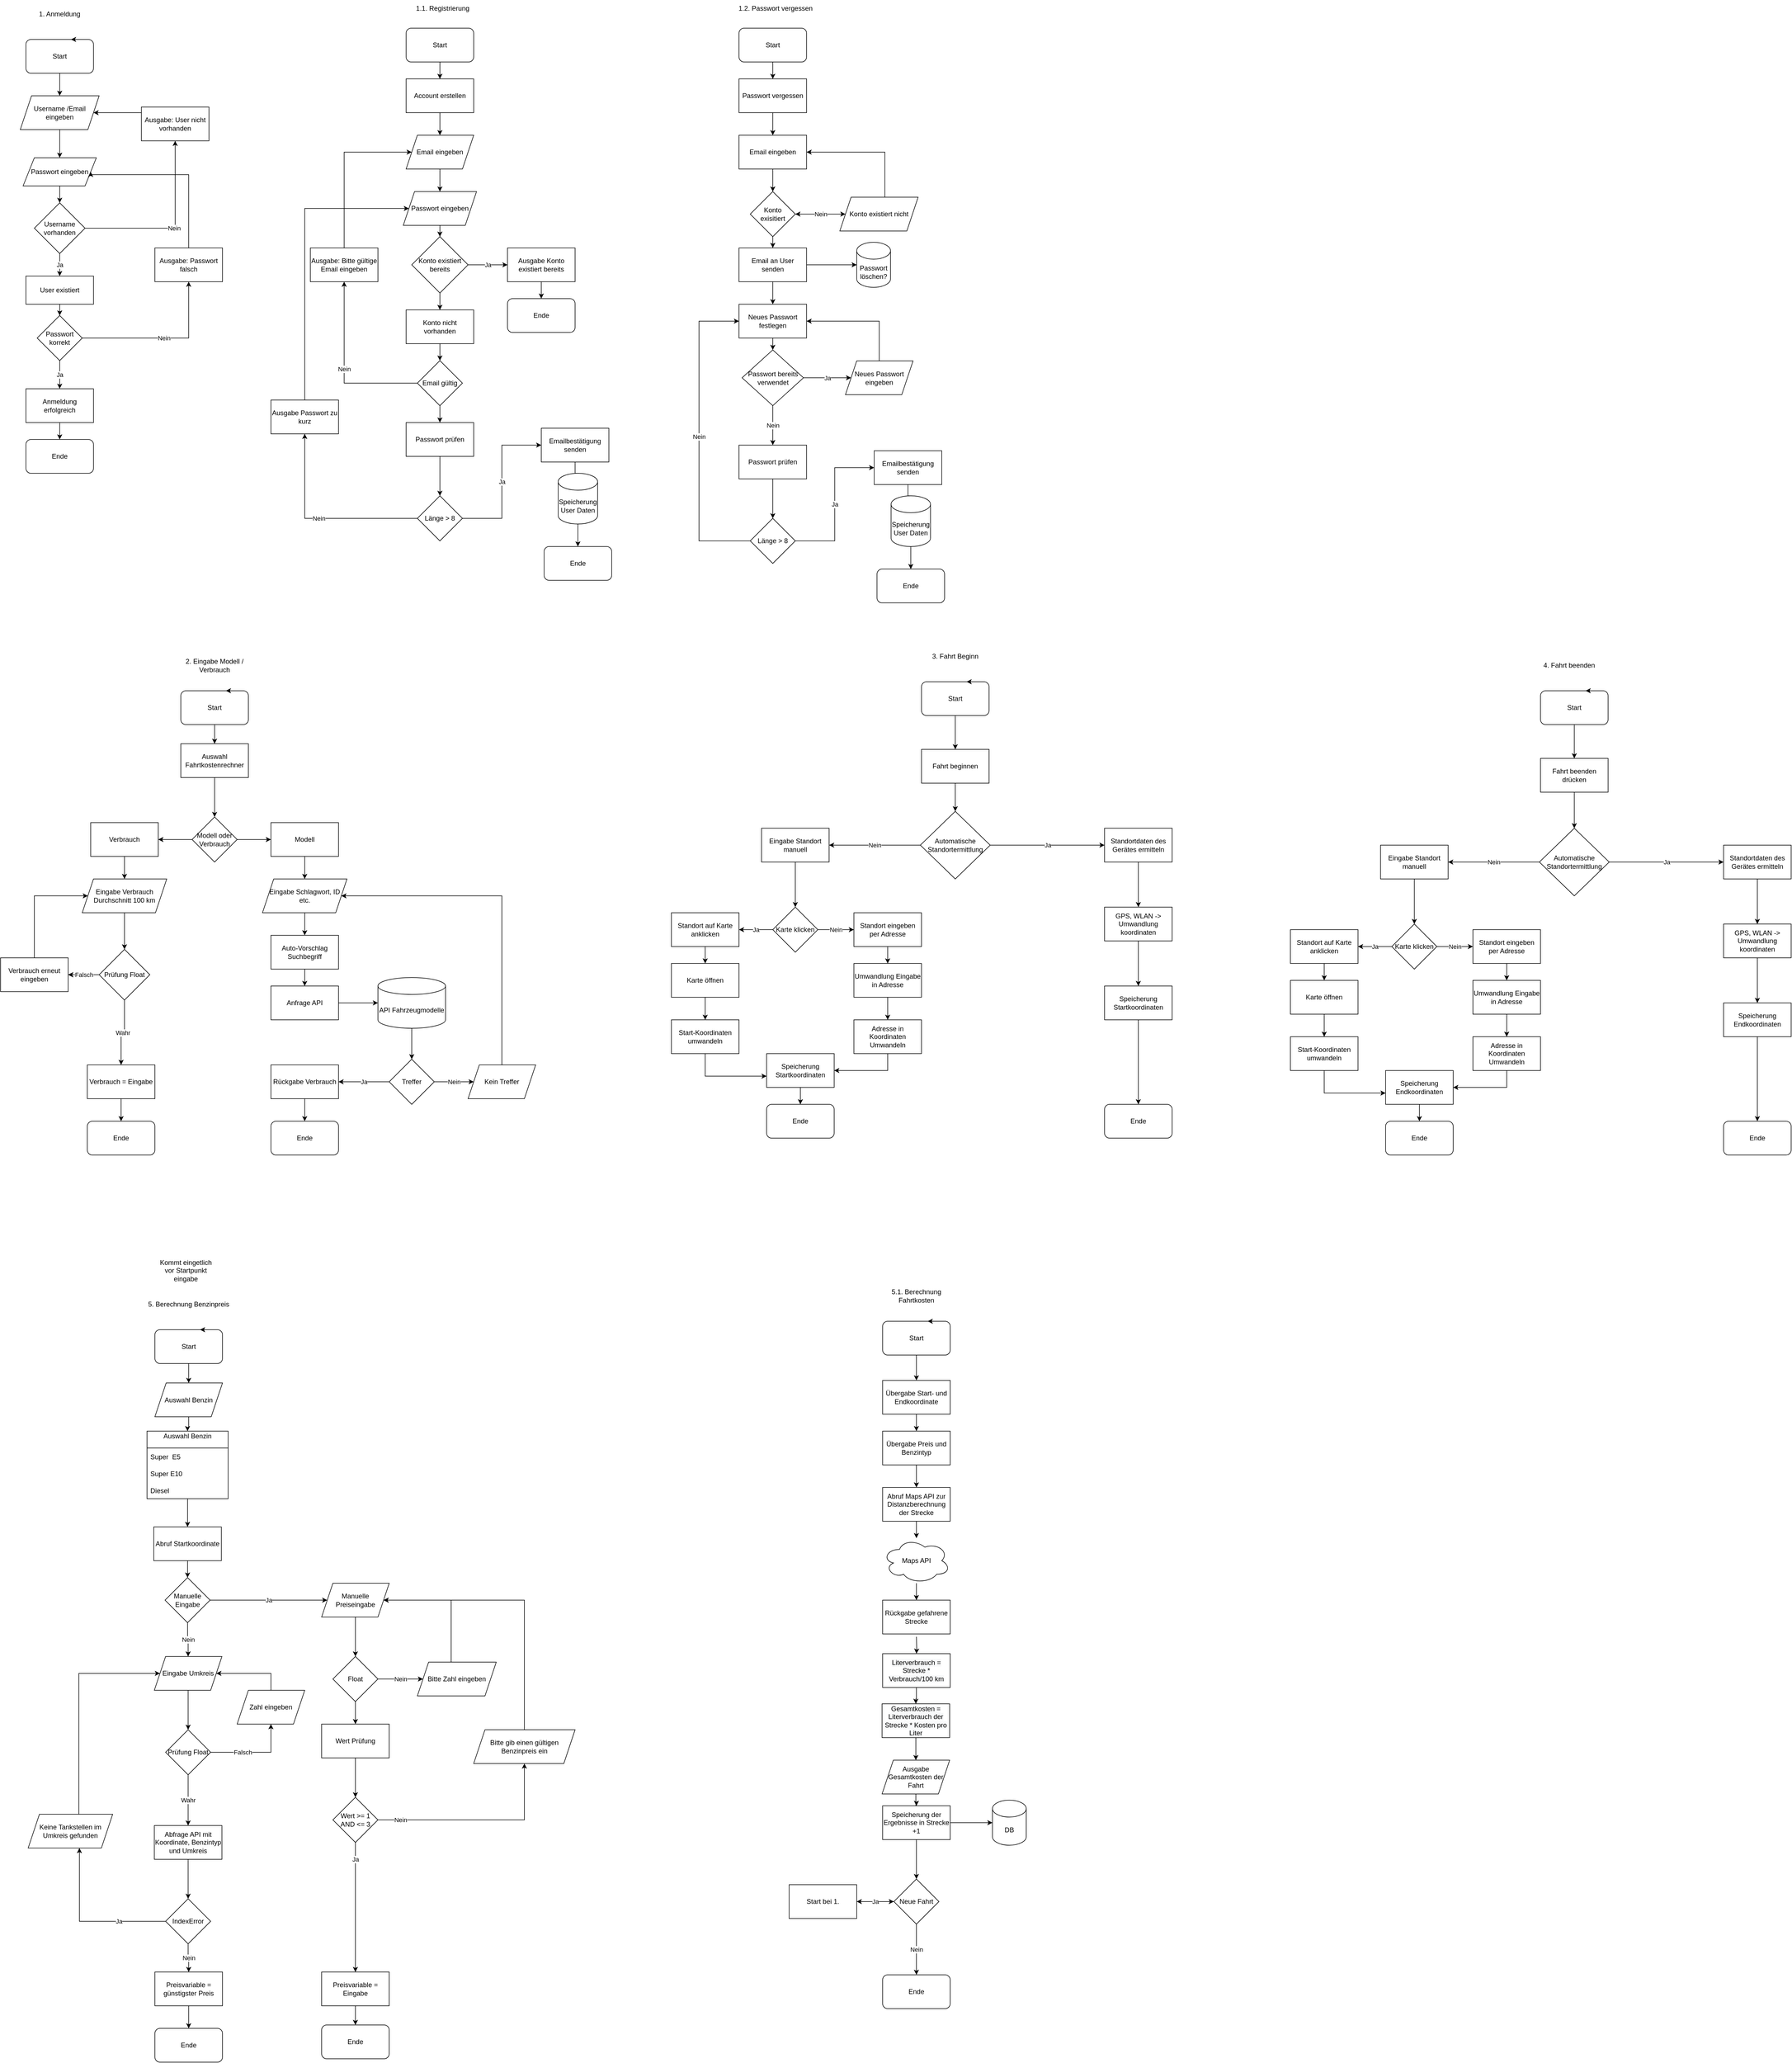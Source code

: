 <mxfile version="17.4.4" type="github">
  <diagram id="a5L7xohFr41d-8u4_TB0" name="Page-1">
    <mxGraphModel dx="1382" dy="3113" grid="1" gridSize="10" guides="1" tooltips="1" connect="1" arrows="1" fold="1" page="1" pageScale="1" pageWidth="827" pageHeight="1169" math="0" shadow="0">
      <root>
        <mxCell id="0" />
        <mxCell id="1" parent="0" />
        <mxCell id="CUQLExU0p5yGPLY8ELJB-6" value="" style="edgeStyle=orthogonalEdgeStyle;rounded=0;orthogonalLoop=1;jettySize=auto;html=1;" parent="1" source="CUQLExU0p5yGPLY8ELJB-1" target="CUQLExU0p5yGPLY8ELJB-14" edge="1">
          <mxGeometry relative="1" as="geometry">
            <mxPoint x="125" y="-1700" as="targetPoint" />
          </mxGeometry>
        </mxCell>
        <mxCell id="CUQLExU0p5yGPLY8ELJB-1" value="Start" style="rounded=1;whiteSpace=wrap;html=1;" parent="1" vertex="1">
          <mxGeometry x="65" y="-1800" width="120" height="60" as="geometry" />
        </mxCell>
        <mxCell id="CUQLExU0p5yGPLY8ELJB-3" style="edgeStyle=orthogonalEdgeStyle;rounded=0;orthogonalLoop=1;jettySize=auto;html=1;exitX=0.75;exitY=0;exitDx=0;exitDy=0;entryX=0.667;entryY=0;entryDx=0;entryDy=0;entryPerimeter=0;" parent="1" source="CUQLExU0p5yGPLY8ELJB-1" target="CUQLExU0p5yGPLY8ELJB-1" edge="1">
          <mxGeometry relative="1" as="geometry" />
        </mxCell>
        <mxCell id="CUQLExU0p5yGPLY8ELJB-4" value="1. Anmeldung&lt;br&gt;" style="text;html=1;strokeColor=none;fillColor=none;align=center;verticalAlign=middle;whiteSpace=wrap;rounded=0;" parent="1" vertex="1">
          <mxGeometry x="50" y="-1860" width="150" height="30" as="geometry" />
        </mxCell>
        <mxCell id="CUQLExU0p5yGPLY8ELJB-22" value="Nein" style="edgeStyle=orthogonalEdgeStyle;rounded=0;orthogonalLoop=1;jettySize=auto;html=1;" parent="1" source="CUQLExU0p5yGPLY8ELJB-10" target="CUQLExU0p5yGPLY8ELJB-21" edge="1">
          <mxGeometry relative="1" as="geometry" />
        </mxCell>
        <mxCell id="CUQLExU0p5yGPLY8ELJB-25" value="Ja" style="edgeStyle=orthogonalEdgeStyle;rounded=0;orthogonalLoop=1;jettySize=auto;html=1;" parent="1" source="CUQLExU0p5yGPLY8ELJB-10" target="CUQLExU0p5yGPLY8ELJB-24" edge="1">
          <mxGeometry relative="1" as="geometry" />
        </mxCell>
        <mxCell id="CUQLExU0p5yGPLY8ELJB-10" value="Username vorhanden" style="rhombus;whiteSpace=wrap;html=1;" parent="1" vertex="1">
          <mxGeometry x="80" y="-1510" width="90" height="90" as="geometry" />
        </mxCell>
        <mxCell id="CUQLExU0p5yGPLY8ELJB-14" value="Username /Email eingeben" style="shape=parallelogram;perimeter=parallelogramPerimeter;whiteSpace=wrap;html=1;fixedSize=1;" parent="1" vertex="1">
          <mxGeometry x="55" y="-1700" width="140" height="60" as="geometry" />
        </mxCell>
        <mxCell id="CUQLExU0p5yGPLY8ELJB-16" style="edgeStyle=orthogonalEdgeStyle;rounded=0;orthogonalLoop=1;jettySize=auto;html=1;exitX=0.5;exitY=1;exitDx=0;exitDy=0;" parent="1" source="CUQLExU0p5yGPLY8ELJB-14" target="CUQLExU0p5yGPLY8ELJB-17" edge="1">
          <mxGeometry relative="1" as="geometry">
            <mxPoint x="125" y="-1590" as="targetPoint" />
          </mxGeometry>
        </mxCell>
        <mxCell id="CUQLExU0p5yGPLY8ELJB-18" style="edgeStyle=orthogonalEdgeStyle;rounded=0;orthogonalLoop=1;jettySize=auto;html=1;" parent="1" source="CUQLExU0p5yGPLY8ELJB-17" target="CUQLExU0p5yGPLY8ELJB-10" edge="1">
          <mxGeometry relative="1" as="geometry" />
        </mxCell>
        <mxCell id="CUQLExU0p5yGPLY8ELJB-17" value="Passwort eingeben" style="shape=parallelogram;perimeter=parallelogramPerimeter;whiteSpace=wrap;html=1;fixedSize=1;" parent="1" vertex="1">
          <mxGeometry x="60" y="-1590" width="130" height="50" as="geometry" />
        </mxCell>
        <mxCell id="CUQLExU0p5yGPLY8ELJB-23" style="edgeStyle=orthogonalEdgeStyle;rounded=0;orthogonalLoop=1;jettySize=auto;html=1;entryX=1;entryY=0.5;entryDx=0;entryDy=0;" parent="1" source="CUQLExU0p5yGPLY8ELJB-21" target="CUQLExU0p5yGPLY8ELJB-14" edge="1">
          <mxGeometry relative="1" as="geometry">
            <Array as="points">
              <mxPoint x="340" y="-1670" />
            </Array>
          </mxGeometry>
        </mxCell>
        <mxCell id="CUQLExU0p5yGPLY8ELJB-21" value="Ausgabe: User nicht vorhanden" style="rounded=0;whiteSpace=wrap;html=1;" parent="1" vertex="1">
          <mxGeometry x="270" y="-1680" width="120" height="60" as="geometry" />
        </mxCell>
        <mxCell id="CUQLExU0p5yGPLY8ELJB-27" style="edgeStyle=orthogonalEdgeStyle;rounded=0;orthogonalLoop=1;jettySize=auto;html=1;" parent="1" source="CUQLExU0p5yGPLY8ELJB-24" target="CUQLExU0p5yGPLY8ELJB-26" edge="1">
          <mxGeometry relative="1" as="geometry" />
        </mxCell>
        <mxCell id="CUQLExU0p5yGPLY8ELJB-24" value="User existiert" style="rounded=0;whiteSpace=wrap;html=1;" parent="1" vertex="1">
          <mxGeometry x="65" y="-1380" width="120" height="50" as="geometry" />
        </mxCell>
        <mxCell id="CUQLExU0p5yGPLY8ELJB-29" value="Nein" style="edgeStyle=orthogonalEdgeStyle;rounded=0;orthogonalLoop=1;jettySize=auto;html=1;" parent="1" source="CUQLExU0p5yGPLY8ELJB-26" target="CUQLExU0p5yGPLY8ELJB-28" edge="1">
          <mxGeometry relative="1" as="geometry" />
        </mxCell>
        <mxCell id="CUQLExU0p5yGPLY8ELJB-35" value="Ja" style="edgeStyle=orthogonalEdgeStyle;rounded=0;orthogonalLoop=1;jettySize=auto;html=1;" parent="1" source="CUQLExU0p5yGPLY8ELJB-26" target="CUQLExU0p5yGPLY8ELJB-34" edge="1">
          <mxGeometry relative="1" as="geometry" />
        </mxCell>
        <mxCell id="CUQLExU0p5yGPLY8ELJB-26" value="Passwort korrekt" style="rhombus;whiteSpace=wrap;html=1;" parent="1" vertex="1">
          <mxGeometry x="85" y="-1310" width="80" height="80" as="geometry" />
        </mxCell>
        <mxCell id="CUQLExU0p5yGPLY8ELJB-40" style="edgeStyle=orthogonalEdgeStyle;rounded=0;orthogonalLoop=1;jettySize=auto;html=1;entryX=1;entryY=0.5;entryDx=0;entryDy=0;" parent="1" source="CUQLExU0p5yGPLY8ELJB-28" target="CUQLExU0p5yGPLY8ELJB-17" edge="1">
          <mxGeometry relative="1" as="geometry">
            <Array as="points">
              <mxPoint x="354" y="-1560" />
              <mxPoint x="180" y="-1560" />
            </Array>
          </mxGeometry>
        </mxCell>
        <mxCell id="CUQLExU0p5yGPLY8ELJB-28" value="Ausgabe: Passwort falsch" style="rounded=0;whiteSpace=wrap;html=1;" parent="1" vertex="1">
          <mxGeometry x="294" y="-1430" width="120" height="60" as="geometry" />
        </mxCell>
        <mxCell id="CUQLExU0p5yGPLY8ELJB-39" style="edgeStyle=orthogonalEdgeStyle;rounded=0;orthogonalLoop=1;jettySize=auto;html=1;" parent="1" source="CUQLExU0p5yGPLY8ELJB-34" target="CUQLExU0p5yGPLY8ELJB-38" edge="1">
          <mxGeometry relative="1" as="geometry" />
        </mxCell>
        <mxCell id="CUQLExU0p5yGPLY8ELJB-34" value="Anmeldung erfolgreich" style="rounded=0;whiteSpace=wrap;html=1;" parent="1" vertex="1">
          <mxGeometry x="65" y="-1180" width="120" height="60" as="geometry" />
        </mxCell>
        <mxCell id="CUQLExU0p5yGPLY8ELJB-38" value="Ende" style="rounded=1;whiteSpace=wrap;html=1;" parent="1" vertex="1">
          <mxGeometry x="65" y="-1090" width="120" height="60" as="geometry" />
        </mxCell>
        <mxCell id="CUQLExU0p5yGPLY8ELJB-41" value="1.1. Registrierung" style="text;html=1;strokeColor=none;fillColor=none;align=center;verticalAlign=middle;whiteSpace=wrap;rounded=0;" parent="1" vertex="1">
          <mxGeometry x="730" y="-1870" width="150" height="30" as="geometry" />
        </mxCell>
        <mxCell id="CUQLExU0p5yGPLY8ELJB-62" style="edgeStyle=orthogonalEdgeStyle;rounded=0;orthogonalLoop=1;jettySize=auto;html=1;" parent="1" source="CUQLExU0p5yGPLY8ELJB-42" target="CUQLExU0p5yGPLY8ELJB-63" edge="1">
          <mxGeometry relative="1" as="geometry">
            <mxPoint x="800" y="-1740" as="targetPoint" />
          </mxGeometry>
        </mxCell>
        <mxCell id="CUQLExU0p5yGPLY8ELJB-42" value="Start" style="rounded=1;whiteSpace=wrap;html=1;" parent="1" vertex="1">
          <mxGeometry x="740" y="-1820" width="120" height="60" as="geometry" />
        </mxCell>
        <mxCell id="CUQLExU0p5yGPLY8ELJB-66" style="edgeStyle=orthogonalEdgeStyle;rounded=0;orthogonalLoop=1;jettySize=auto;html=1;" parent="1" source="CUQLExU0p5yGPLY8ELJB-63" target="CUQLExU0p5yGPLY8ELJB-64" edge="1">
          <mxGeometry relative="1" as="geometry" />
        </mxCell>
        <mxCell id="CUQLExU0p5yGPLY8ELJB-63" value="Account erstellen" style="rounded=0;whiteSpace=wrap;html=1;" parent="1" vertex="1">
          <mxGeometry x="740" y="-1730" width="120" height="60" as="geometry" />
        </mxCell>
        <mxCell id="CUQLExU0p5yGPLY8ELJB-67" style="edgeStyle=orthogonalEdgeStyle;rounded=0;orthogonalLoop=1;jettySize=auto;html=1;" parent="1" source="CUQLExU0p5yGPLY8ELJB-64" target="CUQLExU0p5yGPLY8ELJB-65" edge="1">
          <mxGeometry relative="1" as="geometry" />
        </mxCell>
        <mxCell id="CUQLExU0p5yGPLY8ELJB-64" value="Email eingeben" style="shape=parallelogram;perimeter=parallelogramPerimeter;whiteSpace=wrap;html=1;fixedSize=1;" parent="1" vertex="1">
          <mxGeometry x="740" y="-1630" width="120" height="60" as="geometry" />
        </mxCell>
        <mxCell id="CUQLExU0p5yGPLY8ELJB-69" value="" style="edgeStyle=orthogonalEdgeStyle;rounded=0;orthogonalLoop=1;jettySize=auto;html=1;" parent="1" source="CUQLExU0p5yGPLY8ELJB-65" target="CUQLExU0p5yGPLY8ELJB-68" edge="1">
          <mxGeometry relative="1" as="geometry" />
        </mxCell>
        <mxCell id="CUQLExU0p5yGPLY8ELJB-65" value="Passwort eingeben" style="shape=parallelogram;perimeter=parallelogramPerimeter;whiteSpace=wrap;html=1;fixedSize=1;" parent="1" vertex="1">
          <mxGeometry x="735" y="-1530" width="130" height="60" as="geometry" />
        </mxCell>
        <mxCell id="CUQLExU0p5yGPLY8ELJB-72" value="Ja" style="edgeStyle=orthogonalEdgeStyle;rounded=0;orthogonalLoop=1;jettySize=auto;html=1;" parent="1" source="CUQLExU0p5yGPLY8ELJB-68" target="CUQLExU0p5yGPLY8ELJB-71" edge="1">
          <mxGeometry relative="1" as="geometry" />
        </mxCell>
        <mxCell id="CUQLExU0p5yGPLY8ELJB-77" value="" style="edgeStyle=orthogonalEdgeStyle;rounded=0;orthogonalLoop=1;jettySize=auto;html=1;" parent="1" source="CUQLExU0p5yGPLY8ELJB-68" target="CUQLExU0p5yGPLY8ELJB-76" edge="1">
          <mxGeometry relative="1" as="geometry" />
        </mxCell>
        <mxCell id="CUQLExU0p5yGPLY8ELJB-68" value="Konto existiert bereits" style="rhombus;whiteSpace=wrap;html=1;" parent="1" vertex="1">
          <mxGeometry x="750" y="-1450" width="100" height="100" as="geometry" />
        </mxCell>
        <mxCell id="CUQLExU0p5yGPLY8ELJB-74" value="" style="edgeStyle=orthogonalEdgeStyle;rounded=0;orthogonalLoop=1;jettySize=auto;html=1;" parent="1" source="CUQLExU0p5yGPLY8ELJB-71" target="CUQLExU0p5yGPLY8ELJB-73" edge="1">
          <mxGeometry relative="1" as="geometry" />
        </mxCell>
        <mxCell id="CUQLExU0p5yGPLY8ELJB-71" value="Ausgabe Konto existiert bereits" style="whiteSpace=wrap;html=1;" parent="1" vertex="1">
          <mxGeometry x="920" y="-1430" width="120" height="60" as="geometry" />
        </mxCell>
        <mxCell id="CUQLExU0p5yGPLY8ELJB-73" value="Ende" style="rounded=1;whiteSpace=wrap;html=1;" parent="1" vertex="1">
          <mxGeometry x="920" y="-1340" width="120" height="60" as="geometry" />
        </mxCell>
        <mxCell id="CUQLExU0p5yGPLY8ELJB-79" value="" style="edgeStyle=orthogonalEdgeStyle;rounded=0;orthogonalLoop=1;jettySize=auto;html=1;" parent="1" source="CUQLExU0p5yGPLY8ELJB-76" target="CUQLExU0p5yGPLY8ELJB-78" edge="1">
          <mxGeometry relative="1" as="geometry" />
        </mxCell>
        <mxCell id="CUQLExU0p5yGPLY8ELJB-76" value="Konto nicht vorhanden" style="whiteSpace=wrap;html=1;" parent="1" vertex="1">
          <mxGeometry x="740" y="-1320" width="120" height="60" as="geometry" />
        </mxCell>
        <mxCell id="CUQLExU0p5yGPLY8ELJB-81" value="Nein" style="edgeStyle=orthogonalEdgeStyle;rounded=0;orthogonalLoop=1;jettySize=auto;html=1;" parent="1" source="CUQLExU0p5yGPLY8ELJB-78" target="CUQLExU0p5yGPLY8ELJB-80" edge="1">
          <mxGeometry relative="1" as="geometry">
            <mxPoint x="710" y="-1190" as="targetPoint" />
          </mxGeometry>
        </mxCell>
        <mxCell id="CUQLExU0p5yGPLY8ELJB-99" value="" style="edgeStyle=orthogonalEdgeStyle;rounded=0;orthogonalLoop=1;jettySize=auto;html=1;" parent="1" source="CUQLExU0p5yGPLY8ELJB-78" target="CUQLExU0p5yGPLY8ELJB-98" edge="1">
          <mxGeometry relative="1" as="geometry" />
        </mxCell>
        <mxCell id="CUQLExU0p5yGPLY8ELJB-78" value="Email gültig" style="rhombus;whiteSpace=wrap;html=1;" parent="1" vertex="1">
          <mxGeometry x="760" y="-1230" width="80" height="80" as="geometry" />
        </mxCell>
        <mxCell id="CUQLExU0p5yGPLY8ELJB-87" style="edgeStyle=orthogonalEdgeStyle;rounded=0;orthogonalLoop=1;jettySize=auto;html=1;entryX=0;entryY=0.5;entryDx=0;entryDy=0;" parent="1" source="CUQLExU0p5yGPLY8ELJB-80" target="CUQLExU0p5yGPLY8ELJB-64" edge="1">
          <mxGeometry relative="1" as="geometry">
            <Array as="points">
              <mxPoint x="630" y="-1600" />
            </Array>
          </mxGeometry>
        </mxCell>
        <mxCell id="CUQLExU0p5yGPLY8ELJB-80" value="Ausgabe: Bitte gültige Email eingeben" style="whiteSpace=wrap;html=1;" parent="1" vertex="1">
          <mxGeometry x="570" y="-1430" width="120" height="60" as="geometry" />
        </mxCell>
        <mxCell id="CUQLExU0p5yGPLY8ELJB-83" style="edgeStyle=orthogonalEdgeStyle;rounded=0;orthogonalLoop=1;jettySize=auto;html=1;exitX=0.5;exitY=1;exitDx=0;exitDy=0;" parent="1" source="CUQLExU0p5yGPLY8ELJB-80" target="CUQLExU0p5yGPLY8ELJB-80" edge="1">
          <mxGeometry relative="1" as="geometry" />
        </mxCell>
        <mxCell id="CUQLExU0p5yGPLY8ELJB-95" style="edgeStyle=orthogonalEdgeStyle;rounded=0;orthogonalLoop=1;jettySize=auto;html=1;entryX=0.519;entryY=0.346;entryDx=0;entryDy=0;entryPerimeter=0;" parent="1" source="CUQLExU0p5yGPLY8ELJB-90" target="CUQLExU0p5yGPLY8ELJB-93" edge="1">
          <mxGeometry relative="1" as="geometry" />
        </mxCell>
        <mxCell id="CUQLExU0p5yGPLY8ELJB-90" value="Emailbestätigung senden" style="whiteSpace=wrap;html=1;" parent="1" vertex="1">
          <mxGeometry x="980" y="-1110" width="120" height="60" as="geometry" />
        </mxCell>
        <mxCell id="CUQLExU0p5yGPLY8ELJB-97" value="" style="edgeStyle=orthogonalEdgeStyle;rounded=0;orthogonalLoop=1;jettySize=auto;html=1;" parent="1" source="CUQLExU0p5yGPLY8ELJB-93" target="CUQLExU0p5yGPLY8ELJB-96" edge="1">
          <mxGeometry relative="1" as="geometry" />
        </mxCell>
        <mxCell id="CUQLExU0p5yGPLY8ELJB-93" value="Speicherung User Daten" style="shape=cylinder3;whiteSpace=wrap;html=1;boundedLbl=1;backgroundOutline=1;size=15;" parent="1" vertex="1">
          <mxGeometry x="1010" y="-1030" width="70" height="90" as="geometry" />
        </mxCell>
        <mxCell id="CUQLExU0p5yGPLY8ELJB-96" value="Ende" style="rounded=1;whiteSpace=wrap;html=1;" parent="1" vertex="1">
          <mxGeometry x="985" y="-900" width="120" height="60" as="geometry" />
        </mxCell>
        <mxCell id="CUQLExU0p5yGPLY8ELJB-101" value="" style="edgeStyle=orthogonalEdgeStyle;rounded=0;orthogonalLoop=1;jettySize=auto;html=1;" parent="1" source="CUQLExU0p5yGPLY8ELJB-98" target="CUQLExU0p5yGPLY8ELJB-100" edge="1">
          <mxGeometry relative="1" as="geometry" />
        </mxCell>
        <mxCell id="CUQLExU0p5yGPLY8ELJB-98" value="Passwort prüfen" style="whiteSpace=wrap;html=1;" parent="1" vertex="1">
          <mxGeometry x="740" y="-1120" width="120" height="60" as="geometry" />
        </mxCell>
        <mxCell id="CUQLExU0p5yGPLY8ELJB-102" value="Ja" style="edgeStyle=orthogonalEdgeStyle;rounded=0;orthogonalLoop=1;jettySize=auto;html=1;entryX=0;entryY=0.5;entryDx=0;entryDy=0;" parent="1" source="CUQLExU0p5yGPLY8ELJB-100" target="CUQLExU0p5yGPLY8ELJB-90" edge="1">
          <mxGeometry relative="1" as="geometry" />
        </mxCell>
        <mxCell id="CUQLExU0p5yGPLY8ELJB-104" value="Nein" style="edgeStyle=orthogonalEdgeStyle;rounded=0;orthogonalLoop=1;jettySize=auto;html=1;" parent="1" source="CUQLExU0p5yGPLY8ELJB-100" target="CUQLExU0p5yGPLY8ELJB-103" edge="1">
          <mxGeometry relative="1" as="geometry" />
        </mxCell>
        <mxCell id="CUQLExU0p5yGPLY8ELJB-100" value="Länge &amp;gt; 8" style="rhombus;whiteSpace=wrap;html=1;" parent="1" vertex="1">
          <mxGeometry x="760" y="-990" width="80" height="80" as="geometry" />
        </mxCell>
        <mxCell id="CUQLExU0p5yGPLY8ELJB-105" style="edgeStyle=orthogonalEdgeStyle;rounded=0;orthogonalLoop=1;jettySize=auto;html=1;" parent="1" source="CUQLExU0p5yGPLY8ELJB-103" target="CUQLExU0p5yGPLY8ELJB-65" edge="1">
          <mxGeometry relative="1" as="geometry">
            <Array as="points">
              <mxPoint x="560" y="-950" />
              <mxPoint x="560" y="-1500" />
            </Array>
          </mxGeometry>
        </mxCell>
        <mxCell id="CUQLExU0p5yGPLY8ELJB-103" value="Ausgabe Passwort zu kurz" style="whiteSpace=wrap;html=1;" parent="1" vertex="1">
          <mxGeometry x="500" y="-1160" width="120" height="60" as="geometry" />
        </mxCell>
        <mxCell id="olq20LGthkGDlswXmMEZ-1" value="1.2. Passwort vergessen" style="text;html=1;strokeColor=none;fillColor=none;align=center;verticalAlign=middle;whiteSpace=wrap;rounded=0;" parent="1" vertex="1">
          <mxGeometry x="1321" y="-1870" width="150" height="30" as="geometry" />
        </mxCell>
        <mxCell id="olq20LGthkGDlswXmMEZ-2" style="edgeStyle=orthogonalEdgeStyle;rounded=0;orthogonalLoop=1;jettySize=auto;html=1;" parent="1" source="olq20LGthkGDlswXmMEZ-3" target="olq20LGthkGDlswXmMEZ-4" edge="1">
          <mxGeometry relative="1" as="geometry">
            <mxPoint x="1391" y="-1740" as="targetPoint" />
          </mxGeometry>
        </mxCell>
        <mxCell id="olq20LGthkGDlswXmMEZ-3" value="Start" style="rounded=1;whiteSpace=wrap;html=1;" parent="1" vertex="1">
          <mxGeometry x="1331" y="-1820" width="120" height="60" as="geometry" />
        </mxCell>
        <mxCell id="olq20LGthkGDlswXmMEZ-6" value="" style="edgeStyle=orthogonalEdgeStyle;rounded=0;orthogonalLoop=1;jettySize=auto;html=1;" parent="1" source="olq20LGthkGDlswXmMEZ-4" target="olq20LGthkGDlswXmMEZ-5" edge="1">
          <mxGeometry relative="1" as="geometry" />
        </mxCell>
        <mxCell id="olq20LGthkGDlswXmMEZ-4" value="Passwort vergessen" style="rounded=0;whiteSpace=wrap;html=1;" parent="1" vertex="1">
          <mxGeometry x="1331" y="-1730" width="120" height="60" as="geometry" />
        </mxCell>
        <mxCell id="olq20LGthkGDlswXmMEZ-8" value="" style="edgeStyle=orthogonalEdgeStyle;rounded=0;orthogonalLoop=1;jettySize=auto;html=1;" parent="1" source="olq20LGthkGDlswXmMEZ-5" target="olq20LGthkGDlswXmMEZ-7" edge="1">
          <mxGeometry relative="1" as="geometry" />
        </mxCell>
        <mxCell id="olq20LGthkGDlswXmMEZ-5" value="Email eingeben" style="rounded=0;whiteSpace=wrap;html=1;" parent="1" vertex="1">
          <mxGeometry x="1331" y="-1630" width="120" height="60" as="geometry" />
        </mxCell>
        <mxCell id="olq20LGthkGDlswXmMEZ-12" value="" style="edgeStyle=orthogonalEdgeStyle;rounded=0;orthogonalLoop=1;jettySize=auto;html=1;" parent="1" source="olq20LGthkGDlswXmMEZ-7" target="olq20LGthkGDlswXmMEZ-11" edge="1">
          <mxGeometry relative="1" as="geometry" />
        </mxCell>
        <mxCell id="olq20LGthkGDlswXmMEZ-16" value="" style="edgeStyle=orthogonalEdgeStyle;rounded=0;orthogonalLoop=1;jettySize=auto;html=1;" parent="1" source="olq20LGthkGDlswXmMEZ-7" target="olq20LGthkGDlswXmMEZ-15" edge="1">
          <mxGeometry relative="1" as="geometry" />
        </mxCell>
        <mxCell id="olq20LGthkGDlswXmMEZ-7" value="Konto exisitiert" style="rhombus;whiteSpace=wrap;html=1;rounded=0;" parent="1" vertex="1">
          <mxGeometry x="1351" y="-1530" width="80" height="80" as="geometry" />
        </mxCell>
        <mxCell id="olq20LGthkGDlswXmMEZ-13" value="Nein" style="edgeStyle=orthogonalEdgeStyle;rounded=0;orthogonalLoop=1;jettySize=auto;html=1;" parent="1" source="olq20LGthkGDlswXmMEZ-11" target="olq20LGthkGDlswXmMEZ-7" edge="1">
          <mxGeometry relative="1" as="geometry" />
        </mxCell>
        <mxCell id="olq20LGthkGDlswXmMEZ-14" style="edgeStyle=orthogonalEdgeStyle;rounded=0;orthogonalLoop=1;jettySize=auto;html=1;entryX=1;entryY=0.5;entryDx=0;entryDy=0;" parent="1" source="olq20LGthkGDlswXmMEZ-11" target="olq20LGthkGDlswXmMEZ-5" edge="1">
          <mxGeometry relative="1" as="geometry">
            <Array as="points">
              <mxPoint x="1590" y="-1600" />
            </Array>
          </mxGeometry>
        </mxCell>
        <mxCell id="olq20LGthkGDlswXmMEZ-11" value="Konto existiert nicht" style="shape=parallelogram;perimeter=parallelogramPerimeter;whiteSpace=wrap;html=1;fixedSize=1;rounded=0;" parent="1" vertex="1">
          <mxGeometry x="1510" y="-1520" width="139" height="60" as="geometry" />
        </mxCell>
        <mxCell id="olq20LGthkGDlswXmMEZ-18" style="edgeStyle=orthogonalEdgeStyle;rounded=0;orthogonalLoop=1;jettySize=auto;html=1;entryX=0;entryY=0.5;entryDx=0;entryDy=0;entryPerimeter=0;" parent="1" source="olq20LGthkGDlswXmMEZ-15" target="olq20LGthkGDlswXmMEZ-17" edge="1">
          <mxGeometry relative="1" as="geometry" />
        </mxCell>
        <mxCell id="olq20LGthkGDlswXmMEZ-20" value="" style="edgeStyle=orthogonalEdgeStyle;rounded=0;orthogonalLoop=1;jettySize=auto;html=1;" parent="1" source="olq20LGthkGDlswXmMEZ-15" target="olq20LGthkGDlswXmMEZ-19" edge="1">
          <mxGeometry relative="1" as="geometry" />
        </mxCell>
        <mxCell id="olq20LGthkGDlswXmMEZ-15" value="Email an User senden" style="whiteSpace=wrap;html=1;rounded=0;" parent="1" vertex="1">
          <mxGeometry x="1331" y="-1430" width="120" height="60" as="geometry" />
        </mxCell>
        <mxCell id="olq20LGthkGDlswXmMEZ-17" value="Passwort löschen?" style="shape=cylinder3;whiteSpace=wrap;html=1;boundedLbl=1;backgroundOutline=1;size=15;" parent="1" vertex="1">
          <mxGeometry x="1540" y="-1440" width="60" height="80" as="geometry" />
        </mxCell>
        <mxCell id="xrXSfagE0BFIaKEydtMP-2" value="" style="edgeStyle=orthogonalEdgeStyle;rounded=0;orthogonalLoop=1;jettySize=auto;html=1;" edge="1" parent="1" source="olq20LGthkGDlswXmMEZ-19" target="xrXSfagE0BFIaKEydtMP-1">
          <mxGeometry relative="1" as="geometry" />
        </mxCell>
        <mxCell id="olq20LGthkGDlswXmMEZ-19" value="Neues Passwort festlegen" style="whiteSpace=wrap;html=1;rounded=0;" parent="1" vertex="1">
          <mxGeometry x="1331" y="-1330" width="120" height="60" as="geometry" />
        </mxCell>
        <mxCell id="olq20LGthkGDlswXmMEZ-21" style="edgeStyle=orthogonalEdgeStyle;rounded=0;orthogonalLoop=1;jettySize=auto;html=1;entryX=0.519;entryY=0.346;entryDx=0;entryDy=0;entryPerimeter=0;" parent="1" source="olq20LGthkGDlswXmMEZ-22" target="olq20LGthkGDlswXmMEZ-24" edge="1">
          <mxGeometry relative="1" as="geometry" />
        </mxCell>
        <mxCell id="olq20LGthkGDlswXmMEZ-22" value="Emailbestätigung senden" style="whiteSpace=wrap;html=1;" parent="1" vertex="1">
          <mxGeometry x="1571" y="-1070" width="120" height="60" as="geometry" />
        </mxCell>
        <mxCell id="olq20LGthkGDlswXmMEZ-23" value="" style="edgeStyle=orthogonalEdgeStyle;rounded=0;orthogonalLoop=1;jettySize=auto;html=1;" parent="1" source="olq20LGthkGDlswXmMEZ-24" target="olq20LGthkGDlswXmMEZ-25" edge="1">
          <mxGeometry relative="1" as="geometry" />
        </mxCell>
        <mxCell id="olq20LGthkGDlswXmMEZ-24" value="Speicherung User Daten" style="shape=cylinder3;whiteSpace=wrap;html=1;boundedLbl=1;backgroundOutline=1;size=15;" parent="1" vertex="1">
          <mxGeometry x="1601" y="-990" width="70" height="90" as="geometry" />
        </mxCell>
        <mxCell id="olq20LGthkGDlswXmMEZ-25" value="Ende" style="rounded=1;whiteSpace=wrap;html=1;" parent="1" vertex="1">
          <mxGeometry x="1576" y="-860" width="120" height="60" as="geometry" />
        </mxCell>
        <mxCell id="olq20LGthkGDlswXmMEZ-26" value="" style="edgeStyle=orthogonalEdgeStyle;rounded=0;orthogonalLoop=1;jettySize=auto;html=1;" parent="1" source="olq20LGthkGDlswXmMEZ-27" target="olq20LGthkGDlswXmMEZ-29" edge="1">
          <mxGeometry relative="1" as="geometry" />
        </mxCell>
        <mxCell id="olq20LGthkGDlswXmMEZ-27" value="Passwort prüfen" style="whiteSpace=wrap;html=1;" parent="1" vertex="1">
          <mxGeometry x="1331" y="-1080" width="120" height="60" as="geometry" />
        </mxCell>
        <mxCell id="olq20LGthkGDlswXmMEZ-28" value="Ja" style="edgeStyle=orthogonalEdgeStyle;rounded=0;orthogonalLoop=1;jettySize=auto;html=1;entryX=0;entryY=0.5;entryDx=0;entryDy=0;" parent="1" source="olq20LGthkGDlswXmMEZ-29" target="olq20LGthkGDlswXmMEZ-22" edge="1">
          <mxGeometry relative="1" as="geometry" />
        </mxCell>
        <mxCell id="olq20LGthkGDlswXmMEZ-35" value="Nein" style="edgeStyle=orthogonalEdgeStyle;rounded=0;orthogonalLoop=1;jettySize=auto;html=1;entryX=0;entryY=0.5;entryDx=0;entryDy=0;" parent="1" source="olq20LGthkGDlswXmMEZ-29" target="olq20LGthkGDlswXmMEZ-19" edge="1">
          <mxGeometry relative="1" as="geometry">
            <Array as="points">
              <mxPoint x="1260" y="-910" />
              <mxPoint x="1260" y="-1300" />
            </Array>
          </mxGeometry>
        </mxCell>
        <mxCell id="olq20LGthkGDlswXmMEZ-29" value="Länge &amp;gt; 8" style="rhombus;whiteSpace=wrap;html=1;" parent="1" vertex="1">
          <mxGeometry x="1351" y="-950" width="80" height="80" as="geometry" />
        </mxCell>
        <mxCell id="xrXSfagE0BFIaKEydtMP-4" value="Nein" style="edgeStyle=orthogonalEdgeStyle;rounded=0;orthogonalLoop=1;jettySize=auto;html=1;" edge="1" parent="1" source="xrXSfagE0BFIaKEydtMP-1" target="olq20LGthkGDlswXmMEZ-27">
          <mxGeometry relative="1" as="geometry" />
        </mxCell>
        <mxCell id="xrXSfagE0BFIaKEydtMP-9" value="Ja" style="edgeStyle=orthogonalEdgeStyle;rounded=0;orthogonalLoop=1;jettySize=auto;html=1;" edge="1" parent="1" source="xrXSfagE0BFIaKEydtMP-1" target="xrXSfagE0BFIaKEydtMP-8">
          <mxGeometry relative="1" as="geometry" />
        </mxCell>
        <mxCell id="xrXSfagE0BFIaKEydtMP-1" value="Passwort bereits verwendet" style="rhombus;whiteSpace=wrap;html=1;rounded=0;" vertex="1" parent="1">
          <mxGeometry x="1336.5" y="-1249" width="109" height="99" as="geometry" />
        </mxCell>
        <mxCell id="xrXSfagE0BFIaKEydtMP-10" style="edgeStyle=orthogonalEdgeStyle;rounded=0;orthogonalLoop=1;jettySize=auto;html=1;entryX=1;entryY=0.5;entryDx=0;entryDy=0;" edge="1" parent="1" source="xrXSfagE0BFIaKEydtMP-8" target="olq20LGthkGDlswXmMEZ-19">
          <mxGeometry relative="1" as="geometry">
            <Array as="points">
              <mxPoint x="1580" y="-1300" />
            </Array>
          </mxGeometry>
        </mxCell>
        <mxCell id="xrXSfagE0BFIaKEydtMP-8" value="Neues Passwort eingeben" style="shape=parallelogram;perimeter=parallelogramPerimeter;whiteSpace=wrap;html=1;fixedSize=1;rounded=0;" vertex="1" parent="1">
          <mxGeometry x="1520" y="-1229.5" width="120" height="60" as="geometry" />
        </mxCell>
        <mxCell id="xrXSfagE0BFIaKEydtMP-15" style="edgeStyle=orthogonalEdgeStyle;rounded=0;orthogonalLoop=1;jettySize=auto;html=1;" edge="1" parent="1" source="xrXSfagE0BFIaKEydtMP-11" target="xrXSfagE0BFIaKEydtMP-14">
          <mxGeometry relative="1" as="geometry" />
        </mxCell>
        <mxCell id="xrXSfagE0BFIaKEydtMP-11" value="Start" style="rounded=1;whiteSpace=wrap;html=1;" vertex="1" parent="1">
          <mxGeometry x="340" y="-644" width="120" height="60" as="geometry" />
        </mxCell>
        <mxCell id="xrXSfagE0BFIaKEydtMP-12" style="edgeStyle=orthogonalEdgeStyle;rounded=0;orthogonalLoop=1;jettySize=auto;html=1;exitX=0.75;exitY=0;exitDx=0;exitDy=0;entryX=0.667;entryY=0;entryDx=0;entryDy=0;entryPerimeter=0;" edge="1" parent="1" source="xrXSfagE0BFIaKEydtMP-11" target="xrXSfagE0BFIaKEydtMP-11">
          <mxGeometry relative="1" as="geometry" />
        </mxCell>
        <mxCell id="xrXSfagE0BFIaKEydtMP-13" value="2. Eingabe Modell / Verbrauch" style="text;html=1;strokeColor=none;fillColor=none;align=center;verticalAlign=middle;whiteSpace=wrap;rounded=0;" vertex="1" parent="1">
          <mxGeometry x="325" y="-704" width="150" height="30" as="geometry" />
        </mxCell>
        <mxCell id="xrXSfagE0BFIaKEydtMP-17" value="" style="edgeStyle=orthogonalEdgeStyle;rounded=0;orthogonalLoop=1;jettySize=auto;html=1;" edge="1" parent="1" source="xrXSfagE0BFIaKEydtMP-14" target="xrXSfagE0BFIaKEydtMP-16">
          <mxGeometry relative="1" as="geometry" />
        </mxCell>
        <mxCell id="xrXSfagE0BFIaKEydtMP-14" value="Auswahl Fahrtkostenrechner" style="rounded=0;whiteSpace=wrap;html=1;" vertex="1" parent="1">
          <mxGeometry x="340" y="-550" width="120" height="60" as="geometry" />
        </mxCell>
        <mxCell id="xrXSfagE0BFIaKEydtMP-19" value="" style="edgeStyle=orthogonalEdgeStyle;rounded=0;orthogonalLoop=1;jettySize=auto;html=1;" edge="1" parent="1" source="xrXSfagE0BFIaKEydtMP-16" target="xrXSfagE0BFIaKEydtMP-18">
          <mxGeometry relative="1" as="geometry" />
        </mxCell>
        <mxCell id="xrXSfagE0BFIaKEydtMP-21" value="" style="edgeStyle=orthogonalEdgeStyle;rounded=0;orthogonalLoop=1;jettySize=auto;html=1;" edge="1" parent="1" source="xrXSfagE0BFIaKEydtMP-16" target="xrXSfagE0BFIaKEydtMP-20">
          <mxGeometry relative="1" as="geometry" />
        </mxCell>
        <mxCell id="xrXSfagE0BFIaKEydtMP-16" value="Modell oder Verbrauch" style="rhombus;whiteSpace=wrap;html=1;rounded=0;" vertex="1" parent="1">
          <mxGeometry x="360" y="-420" width="80" height="80" as="geometry" />
        </mxCell>
        <mxCell id="xrXSfagE0BFIaKEydtMP-25" value="" style="edgeStyle=orthogonalEdgeStyle;rounded=0;orthogonalLoop=1;jettySize=auto;html=1;" edge="1" parent="1" source="xrXSfagE0BFIaKEydtMP-18" target="xrXSfagE0BFIaKEydtMP-24">
          <mxGeometry relative="1" as="geometry" />
        </mxCell>
        <mxCell id="xrXSfagE0BFIaKEydtMP-18" value="Modell" style="whiteSpace=wrap;html=1;rounded=0;" vertex="1" parent="1">
          <mxGeometry x="500" y="-410" width="120" height="60" as="geometry" />
        </mxCell>
        <mxCell id="xrXSfagE0BFIaKEydtMP-23" value="" style="edgeStyle=orthogonalEdgeStyle;rounded=0;orthogonalLoop=1;jettySize=auto;html=1;" edge="1" parent="1" source="xrXSfagE0BFIaKEydtMP-20" target="xrXSfagE0BFIaKEydtMP-22">
          <mxGeometry relative="1" as="geometry" />
        </mxCell>
        <mxCell id="xrXSfagE0BFIaKEydtMP-20" value="Verbrauch" style="whiteSpace=wrap;html=1;rounded=0;" vertex="1" parent="1">
          <mxGeometry x="180" y="-410" width="120" height="60" as="geometry" />
        </mxCell>
        <mxCell id="xrXSfagE0BFIaKEydtMP-27" value="" style="edgeStyle=orthogonalEdgeStyle;rounded=0;orthogonalLoop=1;jettySize=auto;html=1;" edge="1" parent="1" source="xrXSfagE0BFIaKEydtMP-22" target="xrXSfagE0BFIaKEydtMP-26">
          <mxGeometry relative="1" as="geometry" />
        </mxCell>
        <mxCell id="xrXSfagE0BFIaKEydtMP-22" value="Eingabe Verbrauch Durchschnitt 100 km" style="shape=parallelogram;perimeter=parallelogramPerimeter;whiteSpace=wrap;html=1;fixedSize=1;rounded=0;" vertex="1" parent="1">
          <mxGeometry x="165" y="-310" width="150" height="60" as="geometry" />
        </mxCell>
        <mxCell id="xrXSfagE0BFIaKEydtMP-40" value="" style="edgeStyle=orthogonalEdgeStyle;rounded=0;orthogonalLoop=1;jettySize=auto;html=1;" edge="1" parent="1" source="xrXSfagE0BFIaKEydtMP-24" target="xrXSfagE0BFIaKEydtMP-39">
          <mxGeometry relative="1" as="geometry" />
        </mxCell>
        <mxCell id="xrXSfagE0BFIaKEydtMP-24" value="Eingabe Schlagwort, ID etc." style="shape=parallelogram;perimeter=parallelogramPerimeter;whiteSpace=wrap;html=1;fixedSize=1;rounded=0;" vertex="1" parent="1">
          <mxGeometry x="485" y="-310" width="150" height="60" as="geometry" />
        </mxCell>
        <mxCell id="xrXSfagE0BFIaKEydtMP-29" value="" style="edgeStyle=orthogonalEdgeStyle;rounded=0;orthogonalLoop=1;jettySize=auto;html=1;" edge="1" parent="1" source="xrXSfagE0BFIaKEydtMP-26" target="xrXSfagE0BFIaKEydtMP-28">
          <mxGeometry relative="1" as="geometry" />
        </mxCell>
        <mxCell id="xrXSfagE0BFIaKEydtMP-31" value="Falsch" style="edgeStyle=orthogonalEdgeStyle;rounded=0;orthogonalLoop=1;jettySize=auto;html=1;" edge="1" parent="1" source="xrXSfagE0BFIaKEydtMP-26" target="xrXSfagE0BFIaKEydtMP-28">
          <mxGeometry relative="1" as="geometry" />
        </mxCell>
        <mxCell id="xrXSfagE0BFIaKEydtMP-33" value="Wahr" style="edgeStyle=orthogonalEdgeStyle;rounded=0;orthogonalLoop=1;jettySize=auto;html=1;" edge="1" parent="1" source="xrXSfagE0BFIaKEydtMP-26" target="xrXSfagE0BFIaKEydtMP-32">
          <mxGeometry relative="1" as="geometry" />
        </mxCell>
        <mxCell id="xrXSfagE0BFIaKEydtMP-26" value="Prüfung Float" style="rhombus;whiteSpace=wrap;html=1;rounded=0;" vertex="1" parent="1">
          <mxGeometry x="195" y="-185" width="90" height="90" as="geometry" />
        </mxCell>
        <mxCell id="xrXSfagE0BFIaKEydtMP-30" style="edgeStyle=orthogonalEdgeStyle;rounded=0;orthogonalLoop=1;jettySize=auto;html=1;entryX=0;entryY=0.5;entryDx=0;entryDy=0;" edge="1" parent="1" source="xrXSfagE0BFIaKEydtMP-28" target="xrXSfagE0BFIaKEydtMP-22">
          <mxGeometry relative="1" as="geometry">
            <Array as="points">
              <mxPoint x="80" y="-280" />
            </Array>
          </mxGeometry>
        </mxCell>
        <mxCell id="xrXSfagE0BFIaKEydtMP-28" value="Verbrauch erneut eingeben" style="whiteSpace=wrap;html=1;rounded=0;" vertex="1" parent="1">
          <mxGeometry x="20" y="-170" width="120" height="60" as="geometry" />
        </mxCell>
        <mxCell id="xrXSfagE0BFIaKEydtMP-36" style="edgeStyle=orthogonalEdgeStyle;rounded=0;orthogonalLoop=1;jettySize=auto;html=1;" edge="1" parent="1" source="xrXSfagE0BFIaKEydtMP-32" target="xrXSfagE0BFIaKEydtMP-34">
          <mxGeometry relative="1" as="geometry" />
        </mxCell>
        <mxCell id="xrXSfagE0BFIaKEydtMP-32" value="Verbrauch = Eingabe" style="whiteSpace=wrap;html=1;rounded=0;" vertex="1" parent="1">
          <mxGeometry x="174" y="20" width="120" height="60" as="geometry" />
        </mxCell>
        <mxCell id="xrXSfagE0BFIaKEydtMP-34" value="Ende" style="rounded=1;whiteSpace=wrap;html=1;" vertex="1" parent="1">
          <mxGeometry x="174" y="120" width="120" height="60" as="geometry" />
        </mxCell>
        <mxCell id="xrXSfagE0BFIaKEydtMP-52" value="" style="edgeStyle=orthogonalEdgeStyle;rounded=0;orthogonalLoop=1;jettySize=auto;html=1;" edge="1" parent="1" source="xrXSfagE0BFIaKEydtMP-38" target="xrXSfagE0BFIaKEydtMP-51">
          <mxGeometry relative="1" as="geometry" />
        </mxCell>
        <mxCell id="xrXSfagE0BFIaKEydtMP-38" value="API Fahrzeugmodelle" style="shape=cylinder3;whiteSpace=wrap;html=1;boundedLbl=1;backgroundOutline=1;size=15;" vertex="1" parent="1">
          <mxGeometry x="690" y="-135" width="120" height="90" as="geometry" />
        </mxCell>
        <mxCell id="xrXSfagE0BFIaKEydtMP-43" value="" style="edgeStyle=orthogonalEdgeStyle;rounded=0;orthogonalLoop=1;jettySize=auto;html=1;" edge="1" parent="1" source="xrXSfagE0BFIaKEydtMP-39" target="xrXSfagE0BFIaKEydtMP-42">
          <mxGeometry relative="1" as="geometry" />
        </mxCell>
        <mxCell id="xrXSfagE0BFIaKEydtMP-39" value="Auto-Vorschlag Suchbegriff" style="whiteSpace=wrap;html=1;rounded=0;" vertex="1" parent="1">
          <mxGeometry x="500" y="-210" width="120" height="60" as="geometry" />
        </mxCell>
        <mxCell id="xrXSfagE0BFIaKEydtMP-50" style="edgeStyle=orthogonalEdgeStyle;rounded=0;orthogonalLoop=1;jettySize=auto;html=1;" edge="1" parent="1" source="xrXSfagE0BFIaKEydtMP-42" target="xrXSfagE0BFIaKEydtMP-38">
          <mxGeometry relative="1" as="geometry" />
        </mxCell>
        <mxCell id="xrXSfagE0BFIaKEydtMP-42" value="Anfrage API" style="whiteSpace=wrap;html=1;rounded=0;" vertex="1" parent="1">
          <mxGeometry x="500" y="-120" width="120" height="60" as="geometry" />
        </mxCell>
        <mxCell id="xrXSfagE0BFIaKEydtMP-48" value="" style="edgeStyle=orthogonalEdgeStyle;rounded=0;orthogonalLoop=1;jettySize=auto;html=1;" edge="1" parent="1" source="xrXSfagE0BFIaKEydtMP-45" target="xrXSfagE0BFIaKEydtMP-47">
          <mxGeometry relative="1" as="geometry" />
        </mxCell>
        <mxCell id="xrXSfagE0BFIaKEydtMP-45" value="Rückgabe Verbrauch&lt;br&gt;" style="whiteSpace=wrap;html=1;" vertex="1" parent="1">
          <mxGeometry x="500" y="20" width="120" height="60" as="geometry" />
        </mxCell>
        <mxCell id="xrXSfagE0BFIaKEydtMP-47" value="Ende" style="rounded=1;whiteSpace=wrap;html=1;" vertex="1" parent="1">
          <mxGeometry x="500" y="120" width="120" height="60" as="geometry" />
        </mxCell>
        <mxCell id="xrXSfagE0BFIaKEydtMP-53" value="Ja" style="edgeStyle=orthogonalEdgeStyle;rounded=0;orthogonalLoop=1;jettySize=auto;html=1;" edge="1" parent="1" source="xrXSfagE0BFIaKEydtMP-51" target="xrXSfagE0BFIaKEydtMP-45">
          <mxGeometry relative="1" as="geometry" />
        </mxCell>
        <mxCell id="xrXSfagE0BFIaKEydtMP-58" value="Nein" style="edgeStyle=orthogonalEdgeStyle;rounded=0;orthogonalLoop=1;jettySize=auto;html=1;" edge="1" parent="1" source="xrXSfagE0BFIaKEydtMP-51" target="xrXSfagE0BFIaKEydtMP-57">
          <mxGeometry relative="1" as="geometry" />
        </mxCell>
        <mxCell id="xrXSfagE0BFIaKEydtMP-51" value="Treffer" style="rhombus;whiteSpace=wrap;html=1;" vertex="1" parent="1">
          <mxGeometry x="710" y="10" width="80" height="80" as="geometry" />
        </mxCell>
        <mxCell id="xrXSfagE0BFIaKEydtMP-59" style="edgeStyle=orthogonalEdgeStyle;rounded=0;orthogonalLoop=1;jettySize=auto;html=1;" edge="1" parent="1" source="xrXSfagE0BFIaKEydtMP-57" target="xrXSfagE0BFIaKEydtMP-24">
          <mxGeometry relative="1" as="geometry">
            <Array as="points">
              <mxPoint x="910" y="-280" />
            </Array>
          </mxGeometry>
        </mxCell>
        <mxCell id="xrXSfagE0BFIaKEydtMP-57" value="Kein Treffer" style="shape=parallelogram;perimeter=parallelogramPerimeter;whiteSpace=wrap;html=1;fixedSize=1;" vertex="1" parent="1">
          <mxGeometry x="850" y="20" width="120" height="60" as="geometry" />
        </mxCell>
        <mxCell id="xrXSfagE0BFIaKEydtMP-67" style="edgeStyle=orthogonalEdgeStyle;rounded=0;orthogonalLoop=1;jettySize=auto;html=1;" edge="1" parent="1" source="xrXSfagE0BFIaKEydtMP-63" target="xrXSfagE0BFIaKEydtMP-66">
          <mxGeometry relative="1" as="geometry" />
        </mxCell>
        <mxCell id="xrXSfagE0BFIaKEydtMP-63" value="Start" style="rounded=1;whiteSpace=wrap;html=1;" vertex="1" parent="1">
          <mxGeometry x="1655" y="-660" width="120" height="60" as="geometry" />
        </mxCell>
        <mxCell id="xrXSfagE0BFIaKEydtMP-64" style="edgeStyle=orthogonalEdgeStyle;rounded=0;orthogonalLoop=1;jettySize=auto;html=1;exitX=0.75;exitY=0;exitDx=0;exitDy=0;entryX=0.667;entryY=0;entryDx=0;entryDy=0;entryPerimeter=0;" edge="1" parent="1" source="xrXSfagE0BFIaKEydtMP-63" target="xrXSfagE0BFIaKEydtMP-63">
          <mxGeometry relative="1" as="geometry" />
        </mxCell>
        <mxCell id="xrXSfagE0BFIaKEydtMP-65" value="3. Fahrt Beginn" style="text;html=1;strokeColor=none;fillColor=none;align=center;verticalAlign=middle;whiteSpace=wrap;rounded=0;" vertex="1" parent="1">
          <mxGeometry x="1640" y="-720" width="150" height="30" as="geometry" />
        </mxCell>
        <mxCell id="xrXSfagE0BFIaKEydtMP-69" value="" style="edgeStyle=orthogonalEdgeStyle;rounded=0;orthogonalLoop=1;jettySize=auto;html=1;" edge="1" parent="1" source="xrXSfagE0BFIaKEydtMP-66" target="xrXSfagE0BFIaKEydtMP-68">
          <mxGeometry relative="1" as="geometry" />
        </mxCell>
        <mxCell id="xrXSfagE0BFIaKEydtMP-66" value="Fahrt beginnen" style="rounded=0;whiteSpace=wrap;html=1;" vertex="1" parent="1">
          <mxGeometry x="1655" y="-540" width="120" height="60" as="geometry" />
        </mxCell>
        <mxCell id="xrXSfagE0BFIaKEydtMP-71" value="Ja" style="edgeStyle=orthogonalEdgeStyle;rounded=0;orthogonalLoop=1;jettySize=auto;html=1;" edge="1" parent="1" source="xrXSfagE0BFIaKEydtMP-68" target="xrXSfagE0BFIaKEydtMP-70">
          <mxGeometry relative="1" as="geometry" />
        </mxCell>
        <mxCell id="xrXSfagE0BFIaKEydtMP-73" value="Nein" style="edgeStyle=orthogonalEdgeStyle;rounded=0;orthogonalLoop=1;jettySize=auto;html=1;" edge="1" parent="1" source="xrXSfagE0BFIaKEydtMP-68" target="xrXSfagE0BFIaKEydtMP-72">
          <mxGeometry relative="1" as="geometry" />
        </mxCell>
        <mxCell id="xrXSfagE0BFIaKEydtMP-68" value="Automatische Standortermittlung" style="rhombus;whiteSpace=wrap;html=1;rounded=0;" vertex="1" parent="1">
          <mxGeometry x="1653" y="-430" width="124" height="120" as="geometry" />
        </mxCell>
        <mxCell id="xrXSfagE0BFIaKEydtMP-105" value="" style="edgeStyle=orthogonalEdgeStyle;rounded=0;orthogonalLoop=1;jettySize=auto;html=1;" edge="1" parent="1" source="xrXSfagE0BFIaKEydtMP-70" target="xrXSfagE0BFIaKEydtMP-104">
          <mxGeometry relative="1" as="geometry" />
        </mxCell>
        <mxCell id="xrXSfagE0BFIaKEydtMP-70" value="Standortdaten des Gerätes ermitteln" style="whiteSpace=wrap;html=1;rounded=0;" vertex="1" parent="1">
          <mxGeometry x="1980" y="-400" width="120" height="60" as="geometry" />
        </mxCell>
        <mxCell id="xrXSfagE0BFIaKEydtMP-75" value="" style="edgeStyle=orthogonalEdgeStyle;rounded=0;orthogonalLoop=1;jettySize=auto;html=1;" edge="1" parent="1" source="xrXSfagE0BFIaKEydtMP-72" target="xrXSfagE0BFIaKEydtMP-74">
          <mxGeometry relative="1" as="geometry">
            <mxPoint x="1431" y="-330.0" as="sourcePoint" />
          </mxGeometry>
        </mxCell>
        <mxCell id="xrXSfagE0BFIaKEydtMP-72" value="Eingabe Standort manuell" style="whiteSpace=wrap;html=1;rounded=0;" vertex="1" parent="1">
          <mxGeometry x="1371" y="-400" width="120" height="60" as="geometry" />
        </mxCell>
        <mxCell id="xrXSfagE0BFIaKEydtMP-77" value="Ja" style="edgeStyle=orthogonalEdgeStyle;rounded=0;orthogonalLoop=1;jettySize=auto;html=1;" edge="1" parent="1" source="xrXSfagE0BFIaKEydtMP-74" target="xrXSfagE0BFIaKEydtMP-76">
          <mxGeometry relative="1" as="geometry">
            <Array as="points">
              <mxPoint x="1370" y="-220" />
              <mxPoint x="1370" y="-220" />
            </Array>
          </mxGeometry>
        </mxCell>
        <mxCell id="xrXSfagE0BFIaKEydtMP-81" value="Nein" style="edgeStyle=orthogonalEdgeStyle;rounded=0;orthogonalLoop=1;jettySize=auto;html=1;" edge="1" parent="1" source="xrXSfagE0BFIaKEydtMP-74" target="xrXSfagE0BFIaKEydtMP-80">
          <mxGeometry relative="1" as="geometry" />
        </mxCell>
        <mxCell id="xrXSfagE0BFIaKEydtMP-74" value="Karte klicken" style="rhombus;whiteSpace=wrap;html=1;rounded=0;" vertex="1" parent="1">
          <mxGeometry x="1391" y="-260" width="80" height="80" as="geometry" />
        </mxCell>
        <mxCell id="xrXSfagE0BFIaKEydtMP-86" value="" style="edgeStyle=orthogonalEdgeStyle;rounded=0;orthogonalLoop=1;jettySize=auto;html=1;" edge="1" parent="1" source="xrXSfagE0BFIaKEydtMP-76" target="xrXSfagE0BFIaKEydtMP-85">
          <mxGeometry relative="1" as="geometry" />
        </mxCell>
        <mxCell id="xrXSfagE0BFIaKEydtMP-76" value="Standort auf Karte anklicken" style="whiteSpace=wrap;html=1;rounded=0;" vertex="1" parent="1">
          <mxGeometry x="1211" y="-250" width="120" height="60" as="geometry" />
        </mxCell>
        <mxCell id="xrXSfagE0BFIaKEydtMP-95" value="" style="edgeStyle=orthogonalEdgeStyle;rounded=0;orthogonalLoop=1;jettySize=auto;html=1;" edge="1" parent="1" source="xrXSfagE0BFIaKEydtMP-80" target="xrXSfagE0BFIaKEydtMP-94">
          <mxGeometry relative="1" as="geometry" />
        </mxCell>
        <mxCell id="xrXSfagE0BFIaKEydtMP-80" value="Standort eingeben per Adresse" style="whiteSpace=wrap;html=1;rounded=0;" vertex="1" parent="1">
          <mxGeometry x="1535" y="-250" width="120" height="60" as="geometry" />
        </mxCell>
        <mxCell id="xrXSfagE0BFIaKEydtMP-88" value="" style="edgeStyle=orthogonalEdgeStyle;rounded=0;orthogonalLoop=1;jettySize=auto;html=1;" edge="1" parent="1" source="xrXSfagE0BFIaKEydtMP-85" target="xrXSfagE0BFIaKEydtMP-87">
          <mxGeometry relative="1" as="geometry" />
        </mxCell>
        <mxCell id="xrXSfagE0BFIaKEydtMP-85" value="Karte öffnen" style="whiteSpace=wrap;html=1;rounded=0;" vertex="1" parent="1">
          <mxGeometry x="1211" y="-160" width="120" height="60" as="geometry" />
        </mxCell>
        <mxCell id="xrXSfagE0BFIaKEydtMP-100" style="edgeStyle=orthogonalEdgeStyle;rounded=0;orthogonalLoop=1;jettySize=auto;html=1;" edge="1" parent="1" source="xrXSfagE0BFIaKEydtMP-87" target="xrXSfagE0BFIaKEydtMP-98">
          <mxGeometry relative="1" as="geometry">
            <Array as="points">
              <mxPoint x="1271" y="40" />
            </Array>
          </mxGeometry>
        </mxCell>
        <mxCell id="xrXSfagE0BFIaKEydtMP-87" value="Start-Koordinaten umwandeln" style="whiteSpace=wrap;html=1;rounded=0;" vertex="1" parent="1">
          <mxGeometry x="1211" y="-60" width="120" height="60" as="geometry" />
        </mxCell>
        <mxCell id="xrXSfagE0BFIaKEydtMP-93" value="Ende" style="rounded=1;whiteSpace=wrap;html=1;" vertex="1" parent="1">
          <mxGeometry x="1380" y="90" width="120" height="60" as="geometry" />
        </mxCell>
        <mxCell id="xrXSfagE0BFIaKEydtMP-97" value="" style="edgeStyle=orthogonalEdgeStyle;rounded=0;orthogonalLoop=1;jettySize=auto;html=1;" edge="1" parent="1" source="xrXSfagE0BFIaKEydtMP-94" target="xrXSfagE0BFIaKEydtMP-96">
          <mxGeometry relative="1" as="geometry" />
        </mxCell>
        <mxCell id="xrXSfagE0BFIaKEydtMP-94" value="Umwandlung Eingabe in Adresse" style="whiteSpace=wrap;html=1;rounded=0;" vertex="1" parent="1">
          <mxGeometry x="1535" y="-160" width="120" height="60" as="geometry" />
        </mxCell>
        <mxCell id="xrXSfagE0BFIaKEydtMP-99" style="edgeStyle=orthogonalEdgeStyle;rounded=0;orthogonalLoop=1;jettySize=auto;html=1;" edge="1" parent="1" source="xrXSfagE0BFIaKEydtMP-96" target="xrXSfagE0BFIaKEydtMP-98">
          <mxGeometry relative="1" as="geometry">
            <Array as="points">
              <mxPoint x="1595" y="30" />
            </Array>
          </mxGeometry>
        </mxCell>
        <mxCell id="xrXSfagE0BFIaKEydtMP-96" value="Adresse in Koordinaten Umwandeln" style="whiteSpace=wrap;html=1;rounded=0;" vertex="1" parent="1">
          <mxGeometry x="1535" y="-60" width="120" height="60" as="geometry" />
        </mxCell>
        <mxCell id="xrXSfagE0BFIaKEydtMP-101" style="edgeStyle=orthogonalEdgeStyle;rounded=0;orthogonalLoop=1;jettySize=auto;html=1;" edge="1" parent="1" source="xrXSfagE0BFIaKEydtMP-98" target="xrXSfagE0BFIaKEydtMP-93">
          <mxGeometry relative="1" as="geometry" />
        </mxCell>
        <mxCell id="xrXSfagE0BFIaKEydtMP-98" value="Speicherung Startkoordinaten" style="rounded=0;whiteSpace=wrap;html=1;" vertex="1" parent="1">
          <mxGeometry x="1380" width="120" height="60" as="geometry" />
        </mxCell>
        <mxCell id="xrXSfagE0BFIaKEydtMP-107" value="" style="edgeStyle=orthogonalEdgeStyle;rounded=0;orthogonalLoop=1;jettySize=auto;html=1;" edge="1" parent="1" source="xrXSfagE0BFIaKEydtMP-104" target="xrXSfagE0BFIaKEydtMP-106">
          <mxGeometry relative="1" as="geometry" />
        </mxCell>
        <mxCell id="xrXSfagE0BFIaKEydtMP-104" value="GPS, WLAN -&amp;gt; Umwandlung koordinaten" style="whiteSpace=wrap;html=1;rounded=0;" vertex="1" parent="1">
          <mxGeometry x="1980" y="-260" width="120" height="60" as="geometry" />
        </mxCell>
        <mxCell id="xrXSfagE0BFIaKEydtMP-110" style="edgeStyle=orthogonalEdgeStyle;rounded=0;orthogonalLoop=1;jettySize=auto;html=1;" edge="1" parent="1" source="xrXSfagE0BFIaKEydtMP-106" target="xrXSfagE0BFIaKEydtMP-108">
          <mxGeometry relative="1" as="geometry" />
        </mxCell>
        <mxCell id="xrXSfagE0BFIaKEydtMP-106" value="Speicherung Startkoordinaten" style="whiteSpace=wrap;html=1;rounded=0;" vertex="1" parent="1">
          <mxGeometry x="1980" y="-120" width="120" height="60" as="geometry" />
        </mxCell>
        <mxCell id="xrXSfagE0BFIaKEydtMP-108" value="Ende" style="rounded=1;whiteSpace=wrap;html=1;" vertex="1" parent="1">
          <mxGeometry x="1980" y="90" width="120" height="60" as="geometry" />
        </mxCell>
        <mxCell id="xrXSfagE0BFIaKEydtMP-111" style="edgeStyle=orthogonalEdgeStyle;rounded=0;orthogonalLoop=1;jettySize=auto;html=1;" edge="1" parent="1" source="xrXSfagE0BFIaKEydtMP-112" target="xrXSfagE0BFIaKEydtMP-115">
          <mxGeometry relative="1" as="geometry" />
        </mxCell>
        <mxCell id="xrXSfagE0BFIaKEydtMP-112" value="Start" style="rounded=1;whiteSpace=wrap;html=1;" vertex="1" parent="1">
          <mxGeometry x="2754" y="-644" width="120" height="60" as="geometry" />
        </mxCell>
        <mxCell id="xrXSfagE0BFIaKEydtMP-113" style="edgeStyle=orthogonalEdgeStyle;rounded=0;orthogonalLoop=1;jettySize=auto;html=1;exitX=0.75;exitY=0;exitDx=0;exitDy=0;entryX=0.667;entryY=0;entryDx=0;entryDy=0;entryPerimeter=0;" edge="1" parent="1" source="xrXSfagE0BFIaKEydtMP-112" target="xrXSfagE0BFIaKEydtMP-112">
          <mxGeometry relative="1" as="geometry" />
        </mxCell>
        <mxCell id="xrXSfagE0BFIaKEydtMP-114" value="4. Fahrt beenden" style="text;html=1;strokeColor=none;fillColor=none;align=center;verticalAlign=middle;whiteSpace=wrap;rounded=0;" vertex="1" parent="1">
          <mxGeometry x="2730" y="-704" width="150" height="30" as="geometry" />
        </mxCell>
        <mxCell id="xrXSfagE0BFIaKEydtMP-149" style="edgeStyle=orthogonalEdgeStyle;rounded=0;orthogonalLoop=1;jettySize=auto;html=1;" edge="1" parent="1" source="xrXSfagE0BFIaKEydtMP-115" target="xrXSfagE0BFIaKEydtMP-121">
          <mxGeometry relative="1" as="geometry" />
        </mxCell>
        <mxCell id="xrXSfagE0BFIaKEydtMP-115" value="Fahrt beenden drücken" style="rounded=0;whiteSpace=wrap;html=1;" vertex="1" parent="1">
          <mxGeometry x="2754" y="-524" width="120" height="60" as="geometry" />
        </mxCell>
        <mxCell id="xrXSfagE0BFIaKEydtMP-119" value="Ja" style="edgeStyle=orthogonalEdgeStyle;rounded=0;orthogonalLoop=1;jettySize=auto;html=1;" edge="1" parent="1" source="xrXSfagE0BFIaKEydtMP-121" target="xrXSfagE0BFIaKEydtMP-123">
          <mxGeometry relative="1" as="geometry" />
        </mxCell>
        <mxCell id="xrXSfagE0BFIaKEydtMP-120" value="Nein" style="edgeStyle=orthogonalEdgeStyle;rounded=0;orthogonalLoop=1;jettySize=auto;html=1;" edge="1" parent="1" source="xrXSfagE0BFIaKEydtMP-121" target="xrXSfagE0BFIaKEydtMP-125">
          <mxGeometry relative="1" as="geometry" />
        </mxCell>
        <mxCell id="xrXSfagE0BFIaKEydtMP-121" value="Automatische Standortermittlung" style="rhombus;whiteSpace=wrap;html=1;rounded=0;" vertex="1" parent="1">
          <mxGeometry x="2752" y="-400" width="124" height="120" as="geometry" />
        </mxCell>
        <mxCell id="xrXSfagE0BFIaKEydtMP-122" value="" style="edgeStyle=orthogonalEdgeStyle;rounded=0;orthogonalLoop=1;jettySize=auto;html=1;" edge="1" parent="1" source="xrXSfagE0BFIaKEydtMP-123" target="xrXSfagE0BFIaKEydtMP-145">
          <mxGeometry relative="1" as="geometry" />
        </mxCell>
        <mxCell id="xrXSfagE0BFIaKEydtMP-123" value="Standortdaten des Gerätes ermitteln" style="whiteSpace=wrap;html=1;rounded=0;" vertex="1" parent="1">
          <mxGeometry x="3079" y="-370" width="120" height="60" as="geometry" />
        </mxCell>
        <mxCell id="xrXSfagE0BFIaKEydtMP-124" value="" style="edgeStyle=orthogonalEdgeStyle;rounded=0;orthogonalLoop=1;jettySize=auto;html=1;" edge="1" parent="1" source="xrXSfagE0BFIaKEydtMP-125" target="xrXSfagE0BFIaKEydtMP-128">
          <mxGeometry relative="1" as="geometry">
            <mxPoint x="2530" y="-300.0" as="sourcePoint" />
          </mxGeometry>
        </mxCell>
        <mxCell id="xrXSfagE0BFIaKEydtMP-125" value="Eingabe Standort manuell" style="whiteSpace=wrap;html=1;rounded=0;" vertex="1" parent="1">
          <mxGeometry x="2470" y="-370" width="120" height="60" as="geometry" />
        </mxCell>
        <mxCell id="xrXSfagE0BFIaKEydtMP-126" value="Ja" style="edgeStyle=orthogonalEdgeStyle;rounded=0;orthogonalLoop=1;jettySize=auto;html=1;" edge="1" parent="1" source="xrXSfagE0BFIaKEydtMP-128" target="xrXSfagE0BFIaKEydtMP-130">
          <mxGeometry relative="1" as="geometry">
            <Array as="points">
              <mxPoint x="2469" y="-190" />
              <mxPoint x="2469" y="-190" />
            </Array>
          </mxGeometry>
        </mxCell>
        <mxCell id="xrXSfagE0BFIaKEydtMP-127" value="Nein" style="edgeStyle=orthogonalEdgeStyle;rounded=0;orthogonalLoop=1;jettySize=auto;html=1;" edge="1" parent="1" source="xrXSfagE0BFIaKEydtMP-128" target="xrXSfagE0BFIaKEydtMP-132">
          <mxGeometry relative="1" as="geometry" />
        </mxCell>
        <mxCell id="xrXSfagE0BFIaKEydtMP-128" value="Karte klicken" style="rhombus;whiteSpace=wrap;html=1;rounded=0;" vertex="1" parent="1">
          <mxGeometry x="2490" y="-230" width="80" height="80" as="geometry" />
        </mxCell>
        <mxCell id="xrXSfagE0BFIaKEydtMP-129" value="" style="edgeStyle=orthogonalEdgeStyle;rounded=0;orthogonalLoop=1;jettySize=auto;html=1;" edge="1" parent="1" source="xrXSfagE0BFIaKEydtMP-130" target="xrXSfagE0BFIaKEydtMP-134">
          <mxGeometry relative="1" as="geometry" />
        </mxCell>
        <mxCell id="xrXSfagE0BFIaKEydtMP-130" value="Standort auf Karte anklicken" style="whiteSpace=wrap;html=1;rounded=0;" vertex="1" parent="1">
          <mxGeometry x="2310" y="-220" width="120" height="60" as="geometry" />
        </mxCell>
        <mxCell id="xrXSfagE0BFIaKEydtMP-131" value="" style="edgeStyle=orthogonalEdgeStyle;rounded=0;orthogonalLoop=1;jettySize=auto;html=1;" edge="1" parent="1" source="xrXSfagE0BFIaKEydtMP-132" target="xrXSfagE0BFIaKEydtMP-139">
          <mxGeometry relative="1" as="geometry" />
        </mxCell>
        <mxCell id="xrXSfagE0BFIaKEydtMP-132" value="Standort eingeben per Adresse" style="whiteSpace=wrap;html=1;rounded=0;" vertex="1" parent="1">
          <mxGeometry x="2634" y="-220" width="120" height="60" as="geometry" />
        </mxCell>
        <mxCell id="xrXSfagE0BFIaKEydtMP-133" value="" style="edgeStyle=orthogonalEdgeStyle;rounded=0;orthogonalLoop=1;jettySize=auto;html=1;" edge="1" parent="1" source="xrXSfagE0BFIaKEydtMP-134" target="xrXSfagE0BFIaKEydtMP-136">
          <mxGeometry relative="1" as="geometry" />
        </mxCell>
        <mxCell id="xrXSfagE0BFIaKEydtMP-134" value="Karte öffnen" style="whiteSpace=wrap;html=1;rounded=0;" vertex="1" parent="1">
          <mxGeometry x="2310" y="-130" width="120" height="60" as="geometry" />
        </mxCell>
        <mxCell id="xrXSfagE0BFIaKEydtMP-135" style="edgeStyle=orthogonalEdgeStyle;rounded=0;orthogonalLoop=1;jettySize=auto;html=1;" edge="1" parent="1" source="xrXSfagE0BFIaKEydtMP-136" target="xrXSfagE0BFIaKEydtMP-143">
          <mxGeometry relative="1" as="geometry">
            <Array as="points">
              <mxPoint x="2370" y="70" />
            </Array>
          </mxGeometry>
        </mxCell>
        <mxCell id="xrXSfagE0BFIaKEydtMP-136" value="Start-Koordinaten umwandeln" style="whiteSpace=wrap;html=1;rounded=0;" vertex="1" parent="1">
          <mxGeometry x="2310" y="-30" width="120" height="60" as="geometry" />
        </mxCell>
        <mxCell id="xrXSfagE0BFIaKEydtMP-137" value="Ende" style="rounded=1;whiteSpace=wrap;html=1;" vertex="1" parent="1">
          <mxGeometry x="2479" y="120" width="120" height="60" as="geometry" />
        </mxCell>
        <mxCell id="xrXSfagE0BFIaKEydtMP-138" value="" style="edgeStyle=orthogonalEdgeStyle;rounded=0;orthogonalLoop=1;jettySize=auto;html=1;" edge="1" parent="1" source="xrXSfagE0BFIaKEydtMP-139" target="xrXSfagE0BFIaKEydtMP-141">
          <mxGeometry relative="1" as="geometry" />
        </mxCell>
        <mxCell id="xrXSfagE0BFIaKEydtMP-139" value="Umwandlung Eingabe in Adresse" style="whiteSpace=wrap;html=1;rounded=0;" vertex="1" parent="1">
          <mxGeometry x="2634" y="-130" width="120" height="60" as="geometry" />
        </mxCell>
        <mxCell id="xrXSfagE0BFIaKEydtMP-140" style="edgeStyle=orthogonalEdgeStyle;rounded=0;orthogonalLoop=1;jettySize=auto;html=1;" edge="1" parent="1" source="xrXSfagE0BFIaKEydtMP-141" target="xrXSfagE0BFIaKEydtMP-143">
          <mxGeometry relative="1" as="geometry">
            <Array as="points">
              <mxPoint x="2694" y="60" />
            </Array>
          </mxGeometry>
        </mxCell>
        <mxCell id="xrXSfagE0BFIaKEydtMP-141" value="Adresse in Koordinaten Umwandeln" style="whiteSpace=wrap;html=1;rounded=0;" vertex="1" parent="1">
          <mxGeometry x="2634" y="-30" width="120" height="60" as="geometry" />
        </mxCell>
        <mxCell id="xrXSfagE0BFIaKEydtMP-142" style="edgeStyle=orthogonalEdgeStyle;rounded=0;orthogonalLoop=1;jettySize=auto;html=1;" edge="1" parent="1" source="xrXSfagE0BFIaKEydtMP-143" target="xrXSfagE0BFIaKEydtMP-137">
          <mxGeometry relative="1" as="geometry" />
        </mxCell>
        <mxCell id="xrXSfagE0BFIaKEydtMP-143" value="Speicherung Endkoordinaten" style="rounded=0;whiteSpace=wrap;html=1;" vertex="1" parent="1">
          <mxGeometry x="2479" y="30" width="120" height="60" as="geometry" />
        </mxCell>
        <mxCell id="xrXSfagE0BFIaKEydtMP-144" value="" style="edgeStyle=orthogonalEdgeStyle;rounded=0;orthogonalLoop=1;jettySize=auto;html=1;" edge="1" parent="1" source="xrXSfagE0BFIaKEydtMP-145" target="xrXSfagE0BFIaKEydtMP-147">
          <mxGeometry relative="1" as="geometry" />
        </mxCell>
        <mxCell id="xrXSfagE0BFIaKEydtMP-145" value="GPS, WLAN -&amp;gt; Umwandlung koordinaten" style="whiteSpace=wrap;html=1;rounded=0;" vertex="1" parent="1">
          <mxGeometry x="3079" y="-230" width="120" height="60" as="geometry" />
        </mxCell>
        <mxCell id="xrXSfagE0BFIaKEydtMP-146" style="edgeStyle=orthogonalEdgeStyle;rounded=0;orthogonalLoop=1;jettySize=auto;html=1;" edge="1" parent="1" source="xrXSfagE0BFIaKEydtMP-147" target="xrXSfagE0BFIaKEydtMP-148">
          <mxGeometry relative="1" as="geometry" />
        </mxCell>
        <mxCell id="xrXSfagE0BFIaKEydtMP-147" value="Speicherung Endkoordinaten" style="whiteSpace=wrap;html=1;rounded=0;" vertex="1" parent="1">
          <mxGeometry x="3079" y="-90" width="120" height="60" as="geometry" />
        </mxCell>
        <mxCell id="xrXSfagE0BFIaKEydtMP-148" value="Ende" style="rounded=1;whiteSpace=wrap;html=1;" vertex="1" parent="1">
          <mxGeometry x="3079" y="120" width="120" height="60" as="geometry" />
        </mxCell>
        <mxCell id="xrXSfagE0BFIaKEydtMP-150" style="edgeStyle=orthogonalEdgeStyle;rounded=0;orthogonalLoop=1;jettySize=auto;html=1;" edge="1" parent="1" source="xrXSfagE0BFIaKEydtMP-151" target="xrXSfagE0BFIaKEydtMP-161">
          <mxGeometry relative="1" as="geometry">
            <mxPoint x="354" y="584" as="targetPoint" />
          </mxGeometry>
        </mxCell>
        <mxCell id="xrXSfagE0BFIaKEydtMP-151" value="Start" style="rounded=1;whiteSpace=wrap;html=1;" vertex="1" parent="1">
          <mxGeometry x="294" y="490" width="120" height="60" as="geometry" />
        </mxCell>
        <mxCell id="xrXSfagE0BFIaKEydtMP-152" style="edgeStyle=orthogonalEdgeStyle;rounded=0;orthogonalLoop=1;jettySize=auto;html=1;exitX=0.75;exitY=0;exitDx=0;exitDy=0;entryX=0.667;entryY=0;entryDx=0;entryDy=0;entryPerimeter=0;" edge="1" parent="1" source="xrXSfagE0BFIaKEydtMP-151" target="xrXSfagE0BFIaKEydtMP-151">
          <mxGeometry relative="1" as="geometry" />
        </mxCell>
        <mxCell id="xrXSfagE0BFIaKEydtMP-153" value="5. Berechnung Benzinpreis" style="text;html=1;strokeColor=none;fillColor=none;align=center;verticalAlign=middle;whiteSpace=wrap;rounded=0;" vertex="1" parent="1">
          <mxGeometry x="279" y="430" width="150" height="30" as="geometry" />
        </mxCell>
        <mxCell id="xrXSfagE0BFIaKEydtMP-156" value="Kommt eingetlich vor Startpunkt eingabe" style="text;html=1;strokeColor=none;fillColor=none;align=center;verticalAlign=middle;whiteSpace=wrap;rounded=0;" vertex="1" parent="1">
          <mxGeometry x="294" y="370" width="110" height="30" as="geometry" />
        </mxCell>
        <mxCell id="xrXSfagE0BFIaKEydtMP-165" value="" style="edgeStyle=orthogonalEdgeStyle;rounded=0;orthogonalLoop=1;jettySize=auto;html=1;" edge="1" parent="1" source="xrXSfagE0BFIaKEydtMP-157" target="xrXSfagE0BFIaKEydtMP-164">
          <mxGeometry relative="1" as="geometry" />
        </mxCell>
        <mxCell id="xrXSfagE0BFIaKEydtMP-157" value="Auswahl Benzin&#xa;" style="swimlane;fontStyle=0;childLayout=stackLayout;horizontal=1;startSize=30;horizontalStack=0;resizeParent=1;resizeParentMax=0;resizeLast=0;collapsible=1;marginBottom=0;" vertex="1" parent="1">
          <mxGeometry x="280" y="670" width="144" height="120" as="geometry" />
        </mxCell>
        <mxCell id="xrXSfagE0BFIaKEydtMP-158" value="Super  E5" style="text;strokeColor=none;fillColor=none;align=left;verticalAlign=middle;spacingLeft=4;spacingRight=4;overflow=hidden;points=[[0,0.5],[1,0.5]];portConstraint=eastwest;rotatable=0;" vertex="1" parent="xrXSfagE0BFIaKEydtMP-157">
          <mxGeometry y="30" width="144" height="30" as="geometry" />
        </mxCell>
        <mxCell id="xrXSfagE0BFIaKEydtMP-159" value="Super E10" style="text;strokeColor=none;fillColor=none;align=left;verticalAlign=middle;spacingLeft=4;spacingRight=4;overflow=hidden;points=[[0,0.5],[1,0.5]];portConstraint=eastwest;rotatable=0;" vertex="1" parent="xrXSfagE0BFIaKEydtMP-157">
          <mxGeometry y="60" width="144" height="30" as="geometry" />
        </mxCell>
        <mxCell id="xrXSfagE0BFIaKEydtMP-160" value="Diesel" style="text;strokeColor=none;fillColor=none;align=left;verticalAlign=middle;spacingLeft=4;spacingRight=4;overflow=hidden;points=[[0,0.5],[1,0.5]];portConstraint=eastwest;rotatable=0;" vertex="1" parent="xrXSfagE0BFIaKEydtMP-157">
          <mxGeometry y="90" width="144" height="30" as="geometry" />
        </mxCell>
        <mxCell id="xrXSfagE0BFIaKEydtMP-163" style="edgeStyle=orthogonalEdgeStyle;rounded=0;orthogonalLoop=1;jettySize=auto;html=1;" edge="1" parent="1" source="xrXSfagE0BFIaKEydtMP-161" target="xrXSfagE0BFIaKEydtMP-157">
          <mxGeometry relative="1" as="geometry" />
        </mxCell>
        <mxCell id="xrXSfagE0BFIaKEydtMP-161" value="Auswahl Benzin" style="shape=parallelogram;perimeter=parallelogramPerimeter;whiteSpace=wrap;html=1;fixedSize=1;" vertex="1" parent="1">
          <mxGeometry x="294" y="584.5" width="120" height="60" as="geometry" />
        </mxCell>
        <mxCell id="xrXSfagE0BFIaKEydtMP-195" value="" style="edgeStyle=orthogonalEdgeStyle;rounded=0;orthogonalLoop=1;jettySize=auto;html=1;" edge="1" parent="1" source="xrXSfagE0BFIaKEydtMP-164" target="xrXSfagE0BFIaKEydtMP-194">
          <mxGeometry relative="1" as="geometry" />
        </mxCell>
        <mxCell id="xrXSfagE0BFIaKEydtMP-164" value="Abruf Startkoordinate" style="whiteSpace=wrap;html=1;fontStyle=0;startSize=30;" vertex="1" parent="1">
          <mxGeometry x="292" y="840" width="120" height="60" as="geometry" />
        </mxCell>
        <mxCell id="xrXSfagE0BFIaKEydtMP-171" value="" style="edgeStyle=orthogonalEdgeStyle;rounded=0;orthogonalLoop=1;jettySize=auto;html=1;" edge="1" parent="1" source="xrXSfagE0BFIaKEydtMP-168" target="xrXSfagE0BFIaKEydtMP-170">
          <mxGeometry relative="1" as="geometry" />
        </mxCell>
        <mxCell id="xrXSfagE0BFIaKEydtMP-168" value="Eingabe Umkreis" style="shape=parallelogram;perimeter=parallelogramPerimeter;whiteSpace=wrap;html=1;fixedSize=1;" vertex="1" parent="1">
          <mxGeometry x="293" y="1070" width="120" height="60" as="geometry" />
        </mxCell>
        <mxCell id="xrXSfagE0BFIaKEydtMP-175" value="Falsch" style="edgeStyle=orthogonalEdgeStyle;rounded=0;orthogonalLoop=1;jettySize=auto;html=1;" edge="1" parent="1" source="xrXSfagE0BFIaKEydtMP-170" target="xrXSfagE0BFIaKEydtMP-174">
          <mxGeometry x="-0.274" relative="1" as="geometry">
            <mxPoint as="offset" />
          </mxGeometry>
        </mxCell>
        <mxCell id="xrXSfagE0BFIaKEydtMP-178" value="Wahr" style="edgeStyle=orthogonalEdgeStyle;rounded=0;orthogonalLoop=1;jettySize=auto;html=1;" edge="1" parent="1" source="xrXSfagE0BFIaKEydtMP-170" target="xrXSfagE0BFIaKEydtMP-177">
          <mxGeometry relative="1" as="geometry" />
        </mxCell>
        <mxCell id="xrXSfagE0BFIaKEydtMP-170" value="Prüfung Float" style="rhombus;whiteSpace=wrap;html=1;" vertex="1" parent="1">
          <mxGeometry x="313" y="1200" width="80" height="80" as="geometry" />
        </mxCell>
        <mxCell id="xrXSfagE0BFIaKEydtMP-217" style="edgeStyle=orthogonalEdgeStyle;rounded=0;orthogonalLoop=1;jettySize=auto;html=1;" edge="1" parent="1" source="xrXSfagE0BFIaKEydtMP-174" target="xrXSfagE0BFIaKEydtMP-168">
          <mxGeometry relative="1" as="geometry">
            <Array as="points">
              <mxPoint x="500" y="1100" />
            </Array>
          </mxGeometry>
        </mxCell>
        <mxCell id="xrXSfagE0BFIaKEydtMP-174" value="Zahl eingeben" style="shape=parallelogram;perimeter=parallelogramPerimeter;whiteSpace=wrap;html=1;fixedSize=1;" vertex="1" parent="1">
          <mxGeometry x="440" y="1130" width="120" height="60" as="geometry" />
        </mxCell>
        <mxCell id="xrXSfagE0BFIaKEydtMP-180" value="" style="edgeStyle=orthogonalEdgeStyle;rounded=0;orthogonalLoop=1;jettySize=auto;html=1;" edge="1" parent="1" source="xrXSfagE0BFIaKEydtMP-177" target="xrXSfagE0BFIaKEydtMP-179">
          <mxGeometry relative="1" as="geometry" />
        </mxCell>
        <mxCell id="xrXSfagE0BFIaKEydtMP-177" value="Abfrage API mit Koordinate, Benzintyp und Umkreis" style="whiteSpace=wrap;html=1;" vertex="1" parent="1">
          <mxGeometry x="293" y="1370" width="120" height="60" as="geometry" />
        </mxCell>
        <mxCell id="xrXSfagE0BFIaKEydtMP-188" value="Ja" style="edgeStyle=orthogonalEdgeStyle;rounded=0;orthogonalLoop=1;jettySize=auto;html=1;" edge="1" parent="1" source="xrXSfagE0BFIaKEydtMP-179" target="xrXSfagE0BFIaKEydtMP-184">
          <mxGeometry x="-0.413" relative="1" as="geometry">
            <Array as="points">
              <mxPoint x="160" y="1540" />
            </Array>
            <mxPoint as="offset" />
          </mxGeometry>
        </mxCell>
        <mxCell id="xrXSfagE0BFIaKEydtMP-191" value="Nein" style="edgeStyle=orthogonalEdgeStyle;rounded=0;orthogonalLoop=1;jettySize=auto;html=1;" edge="1" parent="1" source="xrXSfagE0BFIaKEydtMP-179" target="xrXSfagE0BFIaKEydtMP-190">
          <mxGeometry relative="1" as="geometry" />
        </mxCell>
        <mxCell id="xrXSfagE0BFIaKEydtMP-179" value="IndexError" style="rhombus;whiteSpace=wrap;html=1;" vertex="1" parent="1">
          <mxGeometry x="313" y="1500" width="80" height="80" as="geometry" />
        </mxCell>
        <mxCell id="xrXSfagE0BFIaKEydtMP-189" style="edgeStyle=orthogonalEdgeStyle;rounded=0;orthogonalLoop=1;jettySize=auto;html=1;" edge="1" parent="1" source="xrXSfagE0BFIaKEydtMP-184" target="xrXSfagE0BFIaKEydtMP-168">
          <mxGeometry relative="1" as="geometry">
            <Array as="points">
              <mxPoint x="159" y="1100" />
            </Array>
          </mxGeometry>
        </mxCell>
        <mxCell id="xrXSfagE0BFIaKEydtMP-184" value="Keine Tankstellen im Umkreis gefunden" style="shape=parallelogram;perimeter=parallelogramPerimeter;whiteSpace=wrap;html=1;fixedSize=1;" vertex="1" parent="1">
          <mxGeometry x="69" y="1350" width="150" height="60" as="geometry" />
        </mxCell>
        <mxCell id="xrXSfagE0BFIaKEydtMP-193" value="" style="edgeStyle=orthogonalEdgeStyle;rounded=0;orthogonalLoop=1;jettySize=auto;html=1;" edge="1" parent="1" source="xrXSfagE0BFIaKEydtMP-190" target="xrXSfagE0BFIaKEydtMP-192">
          <mxGeometry relative="1" as="geometry" />
        </mxCell>
        <mxCell id="xrXSfagE0BFIaKEydtMP-190" value="Preisvariable = günstigster Preis" style="whiteSpace=wrap;html=1;" vertex="1" parent="1">
          <mxGeometry x="294" y="1630" width="120" height="60" as="geometry" />
        </mxCell>
        <mxCell id="xrXSfagE0BFIaKEydtMP-192" value="Ende" style="rounded=1;whiteSpace=wrap;html=1;" vertex="1" parent="1">
          <mxGeometry x="294" y="1730" width="120" height="60" as="geometry" />
        </mxCell>
        <mxCell id="xrXSfagE0BFIaKEydtMP-196" value="Nein" style="edgeStyle=orthogonalEdgeStyle;rounded=0;orthogonalLoop=1;jettySize=auto;html=1;" edge="1" parent="1" source="xrXSfagE0BFIaKEydtMP-194" target="xrXSfagE0BFIaKEydtMP-168">
          <mxGeometry relative="1" as="geometry" />
        </mxCell>
        <mxCell id="xrXSfagE0BFIaKEydtMP-200" value="Ja" style="edgeStyle=orthogonalEdgeStyle;rounded=0;orthogonalLoop=1;jettySize=auto;html=1;" edge="1" parent="1" source="xrXSfagE0BFIaKEydtMP-194" target="xrXSfagE0BFIaKEydtMP-199">
          <mxGeometry relative="1" as="geometry" />
        </mxCell>
        <mxCell id="xrXSfagE0BFIaKEydtMP-194" value="Manuelle Eingabe" style="rhombus;whiteSpace=wrap;html=1;fontStyle=0;startSize=30;" vertex="1" parent="1">
          <mxGeometry x="312" y="930" width="80" height="80" as="geometry" />
        </mxCell>
        <mxCell id="xrXSfagE0BFIaKEydtMP-202" value="" style="edgeStyle=orthogonalEdgeStyle;rounded=0;orthogonalLoop=1;jettySize=auto;html=1;" edge="1" parent="1" source="xrXSfagE0BFIaKEydtMP-199" target="xrXSfagE0BFIaKEydtMP-201">
          <mxGeometry relative="1" as="geometry" />
        </mxCell>
        <mxCell id="xrXSfagE0BFIaKEydtMP-199" value="Manuelle Preiseingabe" style="shape=parallelogram;perimeter=parallelogramPerimeter;whiteSpace=wrap;html=1;fixedSize=1;fontStyle=0;startSize=30;" vertex="1" parent="1">
          <mxGeometry x="590" y="940" width="120" height="60" as="geometry" />
        </mxCell>
        <mxCell id="xrXSfagE0BFIaKEydtMP-204" value="Nein" style="edgeStyle=orthogonalEdgeStyle;rounded=0;orthogonalLoop=1;jettySize=auto;html=1;" edge="1" parent="1" source="xrXSfagE0BFIaKEydtMP-201" target="xrXSfagE0BFIaKEydtMP-203">
          <mxGeometry relative="1" as="geometry" />
        </mxCell>
        <mxCell id="xrXSfagE0BFIaKEydtMP-207" value="" style="edgeStyle=orthogonalEdgeStyle;rounded=0;orthogonalLoop=1;jettySize=auto;html=1;" edge="1" parent="1" source="xrXSfagE0BFIaKEydtMP-201" target="xrXSfagE0BFIaKEydtMP-206">
          <mxGeometry relative="1" as="geometry" />
        </mxCell>
        <mxCell id="xrXSfagE0BFIaKEydtMP-201" value="Float" style="rhombus;whiteSpace=wrap;html=1;fontStyle=0;startSize=30;" vertex="1" parent="1">
          <mxGeometry x="610" y="1070" width="80" height="80" as="geometry" />
        </mxCell>
        <mxCell id="xrXSfagE0BFIaKEydtMP-205" style="edgeStyle=orthogonalEdgeStyle;rounded=0;orthogonalLoop=1;jettySize=auto;html=1;" edge="1" parent="1" source="xrXSfagE0BFIaKEydtMP-203" target="xrXSfagE0BFIaKEydtMP-199">
          <mxGeometry relative="1" as="geometry">
            <Array as="points">
              <mxPoint x="820" y="970" />
            </Array>
          </mxGeometry>
        </mxCell>
        <mxCell id="xrXSfagE0BFIaKEydtMP-203" value="Bitte Zahl eingeben" style="shape=parallelogram;perimeter=parallelogramPerimeter;whiteSpace=wrap;html=1;fixedSize=1;fontStyle=0;startSize=30;" vertex="1" parent="1">
          <mxGeometry x="760" y="1080" width="140" height="60" as="geometry" />
        </mxCell>
        <mxCell id="xrXSfagE0BFIaKEydtMP-209" value="" style="edgeStyle=orthogonalEdgeStyle;rounded=0;orthogonalLoop=1;jettySize=auto;html=1;" edge="1" parent="1" source="xrXSfagE0BFIaKEydtMP-206" target="xrXSfagE0BFIaKEydtMP-208">
          <mxGeometry relative="1" as="geometry" />
        </mxCell>
        <mxCell id="xrXSfagE0BFIaKEydtMP-206" value="Wert Prüfung" style="whiteSpace=wrap;html=1;fontStyle=0;startSize=30;" vertex="1" parent="1">
          <mxGeometry x="590" y="1190" width="120" height="60" as="geometry" />
        </mxCell>
        <mxCell id="xrXSfagE0BFIaKEydtMP-214" value="Ja" style="edgeStyle=orthogonalEdgeStyle;rounded=0;orthogonalLoop=1;jettySize=auto;html=1;" edge="1" parent="1" source="xrXSfagE0BFIaKEydtMP-208" target="xrXSfagE0BFIaKEydtMP-213">
          <mxGeometry x="-0.739" relative="1" as="geometry">
            <mxPoint as="offset" />
          </mxGeometry>
        </mxCell>
        <mxCell id="xrXSfagE0BFIaKEydtMP-218" value="Nein" style="edgeStyle=orthogonalEdgeStyle;rounded=0;orthogonalLoop=1;jettySize=auto;html=1;entryX=0.5;entryY=1;entryDx=0;entryDy=0;" edge="1" parent="1" source="xrXSfagE0BFIaKEydtMP-208" target="xrXSfagE0BFIaKEydtMP-210">
          <mxGeometry x="-0.778" relative="1" as="geometry">
            <mxPoint as="offset" />
          </mxGeometry>
        </mxCell>
        <mxCell id="xrXSfagE0BFIaKEydtMP-208" value="Wert &amp;gt;= 1 AND &amp;lt;= 3" style="rhombus;whiteSpace=wrap;html=1;fontStyle=0;startSize=30;" vertex="1" parent="1">
          <mxGeometry x="610" y="1320" width="80" height="80" as="geometry" />
        </mxCell>
        <mxCell id="xrXSfagE0BFIaKEydtMP-219" style="edgeStyle=orthogonalEdgeStyle;rounded=0;orthogonalLoop=1;jettySize=auto;html=1;" edge="1" parent="1" source="xrXSfagE0BFIaKEydtMP-210" target="xrXSfagE0BFIaKEydtMP-199">
          <mxGeometry relative="1" as="geometry">
            <Array as="points">
              <mxPoint x="950" y="970" />
            </Array>
          </mxGeometry>
        </mxCell>
        <mxCell id="xrXSfagE0BFIaKEydtMP-210" value="Bitte gib einen gültigen Benzinpreis ein" style="shape=parallelogram;perimeter=parallelogramPerimeter;whiteSpace=wrap;html=1;fixedSize=1;fontStyle=0;startSize=30;" vertex="1" parent="1">
          <mxGeometry x="860" y="1200" width="180" height="60" as="geometry" />
        </mxCell>
        <mxCell id="xrXSfagE0BFIaKEydtMP-216" value="" style="edgeStyle=orthogonalEdgeStyle;rounded=0;orthogonalLoop=1;jettySize=auto;html=1;" edge="1" parent="1" source="xrXSfagE0BFIaKEydtMP-213" target="xrXSfagE0BFIaKEydtMP-215">
          <mxGeometry relative="1" as="geometry" />
        </mxCell>
        <mxCell id="xrXSfagE0BFIaKEydtMP-213" value="Preisvariable = Eingabe" style="whiteSpace=wrap;html=1;fontStyle=0;startSize=30;" vertex="1" parent="1">
          <mxGeometry x="590" y="1630" width="120" height="60" as="geometry" />
        </mxCell>
        <mxCell id="xrXSfagE0BFIaKEydtMP-215" value="Ende" style="rounded=1;whiteSpace=wrap;html=1;fontStyle=0;startSize=30;" vertex="1" parent="1">
          <mxGeometry x="590" y="1724" width="120" height="60" as="geometry" />
        </mxCell>
        <mxCell id="xrXSfagE0BFIaKEydtMP-225" style="edgeStyle=orthogonalEdgeStyle;rounded=0;orthogonalLoop=1;jettySize=auto;html=1;" edge="1" parent="1" source="xrXSfagE0BFIaKEydtMP-220" target="xrXSfagE0BFIaKEydtMP-224">
          <mxGeometry relative="1" as="geometry" />
        </mxCell>
        <mxCell id="xrXSfagE0BFIaKEydtMP-220" value="Start" style="rounded=1;whiteSpace=wrap;html=1;" vertex="1" parent="1">
          <mxGeometry x="1586" y="475" width="120" height="60" as="geometry" />
        </mxCell>
        <mxCell id="xrXSfagE0BFIaKEydtMP-221" style="edgeStyle=orthogonalEdgeStyle;rounded=0;orthogonalLoop=1;jettySize=auto;html=1;exitX=0.75;exitY=0;exitDx=0;exitDy=0;entryX=0.667;entryY=0;entryDx=0;entryDy=0;entryPerimeter=0;" edge="1" parent="1" source="xrXSfagE0BFIaKEydtMP-220" target="xrXSfagE0BFIaKEydtMP-220">
          <mxGeometry relative="1" as="geometry" />
        </mxCell>
        <mxCell id="xrXSfagE0BFIaKEydtMP-222" value="5.1. Berechnung Fahrtkosten" style="text;html=1;strokeColor=none;fillColor=none;align=center;verticalAlign=middle;whiteSpace=wrap;rounded=0;" vertex="1" parent="1">
          <mxGeometry x="1571" y="415" width="150" height="30" as="geometry" />
        </mxCell>
        <mxCell id="xrXSfagE0BFIaKEydtMP-227" value="" style="edgeStyle=orthogonalEdgeStyle;rounded=0;orthogonalLoop=1;jettySize=auto;html=1;" edge="1" parent="1" source="xrXSfagE0BFIaKEydtMP-224" target="xrXSfagE0BFIaKEydtMP-226">
          <mxGeometry relative="1" as="geometry" />
        </mxCell>
        <mxCell id="xrXSfagE0BFIaKEydtMP-224" value="Übergabe Start- und Endkoordinate" style="rounded=0;whiteSpace=wrap;html=1;" vertex="1" parent="1">
          <mxGeometry x="1586" y="580" width="120" height="60" as="geometry" />
        </mxCell>
        <mxCell id="xrXSfagE0BFIaKEydtMP-229" value="" style="edgeStyle=orthogonalEdgeStyle;rounded=0;orthogonalLoop=1;jettySize=auto;html=1;" edge="1" parent="1" source="xrXSfagE0BFIaKEydtMP-226" target="xrXSfagE0BFIaKEydtMP-228">
          <mxGeometry relative="1" as="geometry" />
        </mxCell>
        <mxCell id="xrXSfagE0BFIaKEydtMP-226" value="Übergabe Preis und Benzintyp" style="rounded=0;whiteSpace=wrap;html=1;" vertex="1" parent="1">
          <mxGeometry x="1586" y="670" width="120" height="60" as="geometry" />
        </mxCell>
        <mxCell id="xrXSfagE0BFIaKEydtMP-253" style="edgeStyle=orthogonalEdgeStyle;rounded=0;orthogonalLoop=1;jettySize=auto;html=1;" edge="1" parent="1" source="xrXSfagE0BFIaKEydtMP-228" target="xrXSfagE0BFIaKEydtMP-230">
          <mxGeometry relative="1" as="geometry" />
        </mxCell>
        <mxCell id="xrXSfagE0BFIaKEydtMP-228" value="Abruf Maps API zur Distanzberechnung der Strecke" style="rounded=0;whiteSpace=wrap;html=1;" vertex="1" parent="1">
          <mxGeometry x="1586" y="770" width="120" height="60" as="geometry" />
        </mxCell>
        <mxCell id="xrXSfagE0BFIaKEydtMP-233" value="" style="edgeStyle=orthogonalEdgeStyle;rounded=0;orthogonalLoop=1;jettySize=auto;html=1;" edge="1" parent="1" source="xrXSfagE0BFIaKEydtMP-230" target="xrXSfagE0BFIaKEydtMP-232">
          <mxGeometry relative="1" as="geometry" />
        </mxCell>
        <mxCell id="xrXSfagE0BFIaKEydtMP-230" value="Maps API" style="ellipse;shape=cloud;whiteSpace=wrap;html=1;" vertex="1" parent="1">
          <mxGeometry x="1586" y="860" width="120" height="80" as="geometry" />
        </mxCell>
        <mxCell id="xrXSfagE0BFIaKEydtMP-244" value="" style="edgeStyle=orthogonalEdgeStyle;rounded=0;orthogonalLoop=1;jettySize=auto;html=1;" edge="1" parent="1" target="xrXSfagE0BFIaKEydtMP-243">
          <mxGeometry relative="1" as="geometry">
            <mxPoint x="1646" y="1035" as="sourcePoint" />
          </mxGeometry>
        </mxCell>
        <mxCell id="xrXSfagE0BFIaKEydtMP-232" value="Rückgabe gefahrene Strecke" style="whiteSpace=wrap;html=1;" vertex="1" parent="1">
          <mxGeometry x="1586" y="970" width="120" height="60" as="geometry" />
        </mxCell>
        <mxCell id="xrXSfagE0BFIaKEydtMP-246" value="" style="edgeStyle=orthogonalEdgeStyle;rounded=0;orthogonalLoop=1;jettySize=auto;html=1;" edge="1" parent="1" source="xrXSfagE0BFIaKEydtMP-243" target="xrXSfagE0BFIaKEydtMP-245">
          <mxGeometry relative="1" as="geometry" />
        </mxCell>
        <mxCell id="xrXSfagE0BFIaKEydtMP-243" value="&#xa;&#xa;&lt;span style=&quot;color: rgb(0, 0, 0); font-family: helvetica; font-size: 12px; font-style: normal; font-weight: 400; letter-spacing: normal; text-align: center; text-indent: 0px; text-transform: none; word-spacing: 0px; background-color: rgb(248, 249, 250); display: inline; float: none;&quot;&gt;Literverbrauch = Strecke * Verbrauch/100 km&lt;/span&gt;&#xa;&#xa;" style="whiteSpace=wrap;html=1;" vertex="1" parent="1">
          <mxGeometry x="1586" y="1065" width="120" height="60" as="geometry" />
        </mxCell>
        <mxCell id="xrXSfagE0BFIaKEydtMP-248" value="" style="edgeStyle=orthogonalEdgeStyle;rounded=0;orthogonalLoop=1;jettySize=auto;html=1;" edge="1" parent="1" source="xrXSfagE0BFIaKEydtMP-245" target="xrXSfagE0BFIaKEydtMP-247">
          <mxGeometry relative="1" as="geometry" />
        </mxCell>
        <mxCell id="xrXSfagE0BFIaKEydtMP-245" value="&lt;span style=&quot;color: rgb(0 , 0 , 0) ; font-family: &amp;#34;helvetica&amp;#34; ; font-size: 12px ; font-style: normal ; font-weight: 400 ; letter-spacing: normal ; text-align: center ; text-indent: 0px ; text-transform: none ; word-spacing: 0px ; background-color: rgb(248 , 249 , 250) ; display: inline ; float: none&quot;&gt;Gesamtkosten = Literverbrauch der Strecke * Kosten pro Liter&lt;/span&gt;" style="whiteSpace=wrap;html=1;" vertex="1" parent="1">
          <mxGeometry x="1585" y="1154" width="120" height="60" as="geometry" />
        </mxCell>
        <mxCell id="xrXSfagE0BFIaKEydtMP-250" value="" style="edgeStyle=orthogonalEdgeStyle;rounded=0;orthogonalLoop=1;jettySize=auto;html=1;" edge="1" parent="1" source="xrXSfagE0BFIaKEydtMP-247" target="xrXSfagE0BFIaKEydtMP-249">
          <mxGeometry relative="1" as="geometry" />
        </mxCell>
        <mxCell id="xrXSfagE0BFIaKEydtMP-247" value="Ausgabe Gesamtkosten der Fahrt" style="shape=parallelogram;perimeter=parallelogramPerimeter;whiteSpace=wrap;html=1;fixedSize=1;" vertex="1" parent="1">
          <mxGeometry x="1585" y="1254" width="120" height="60" as="geometry" />
        </mxCell>
        <mxCell id="xrXSfagE0BFIaKEydtMP-252" style="edgeStyle=orthogonalEdgeStyle;rounded=0;orthogonalLoop=1;jettySize=auto;html=1;" edge="1" parent="1" source="xrXSfagE0BFIaKEydtMP-249" target="xrXSfagE0BFIaKEydtMP-251">
          <mxGeometry relative="1" as="geometry" />
        </mxCell>
        <mxCell id="xrXSfagE0BFIaKEydtMP-262" value="" style="edgeStyle=orthogonalEdgeStyle;rounded=0;orthogonalLoop=1;jettySize=auto;html=1;" edge="1" parent="1" source="xrXSfagE0BFIaKEydtMP-249" target="xrXSfagE0BFIaKEydtMP-261">
          <mxGeometry relative="1" as="geometry" />
        </mxCell>
        <mxCell id="xrXSfagE0BFIaKEydtMP-249" value="Speicherung der Ergebnisse in Strecke +1" style="whiteSpace=wrap;html=1;" vertex="1" parent="1">
          <mxGeometry x="1586" y="1335" width="120" height="60" as="geometry" />
        </mxCell>
        <mxCell id="xrXSfagE0BFIaKEydtMP-251" value="DB" style="shape=cylinder3;whiteSpace=wrap;html=1;boundedLbl=1;backgroundOutline=1;size=15;" vertex="1" parent="1">
          <mxGeometry x="1781" y="1325" width="60" height="80" as="geometry" />
        </mxCell>
        <mxCell id="xrXSfagE0BFIaKEydtMP-263" style="edgeStyle=orthogonalEdgeStyle;rounded=0;orthogonalLoop=1;jettySize=auto;html=1;" edge="1" parent="1" source="xrXSfagE0BFIaKEydtMP-261" target="xrXSfagE0BFIaKEydtMP-264">
          <mxGeometry relative="1" as="geometry">
            <mxPoint x="1470" y="1505.784" as="targetPoint" />
          </mxGeometry>
        </mxCell>
        <mxCell id="xrXSfagE0BFIaKEydtMP-269" value="Nein" style="edgeStyle=orthogonalEdgeStyle;rounded=0;orthogonalLoop=1;jettySize=auto;html=1;" edge="1" parent="1" source="xrXSfagE0BFIaKEydtMP-261" target="xrXSfagE0BFIaKEydtMP-268">
          <mxGeometry relative="1" as="geometry" />
        </mxCell>
        <mxCell id="xrXSfagE0BFIaKEydtMP-261" value="Neue Fahrt" style="rhombus;whiteSpace=wrap;html=1;" vertex="1" parent="1">
          <mxGeometry x="1606" y="1465" width="80" height="80" as="geometry" />
        </mxCell>
        <mxCell id="xrXSfagE0BFIaKEydtMP-265" value="Ja" style="edgeStyle=orthogonalEdgeStyle;rounded=0;orthogonalLoop=1;jettySize=auto;html=1;" edge="1" parent="1" source="xrXSfagE0BFIaKEydtMP-264" target="xrXSfagE0BFIaKEydtMP-261">
          <mxGeometry relative="1" as="geometry" />
        </mxCell>
        <mxCell id="xrXSfagE0BFIaKEydtMP-264" value="Start bei 1." style="rounded=0;whiteSpace=wrap;html=1;" vertex="1" parent="1">
          <mxGeometry x="1420" y="1475" width="120" height="60" as="geometry" />
        </mxCell>
        <mxCell id="xrXSfagE0BFIaKEydtMP-268" value="Ende" style="rounded=1;whiteSpace=wrap;html=1;" vertex="1" parent="1">
          <mxGeometry x="1586" y="1635" width="120" height="60" as="geometry" />
        </mxCell>
      </root>
    </mxGraphModel>
  </diagram>
</mxfile>
